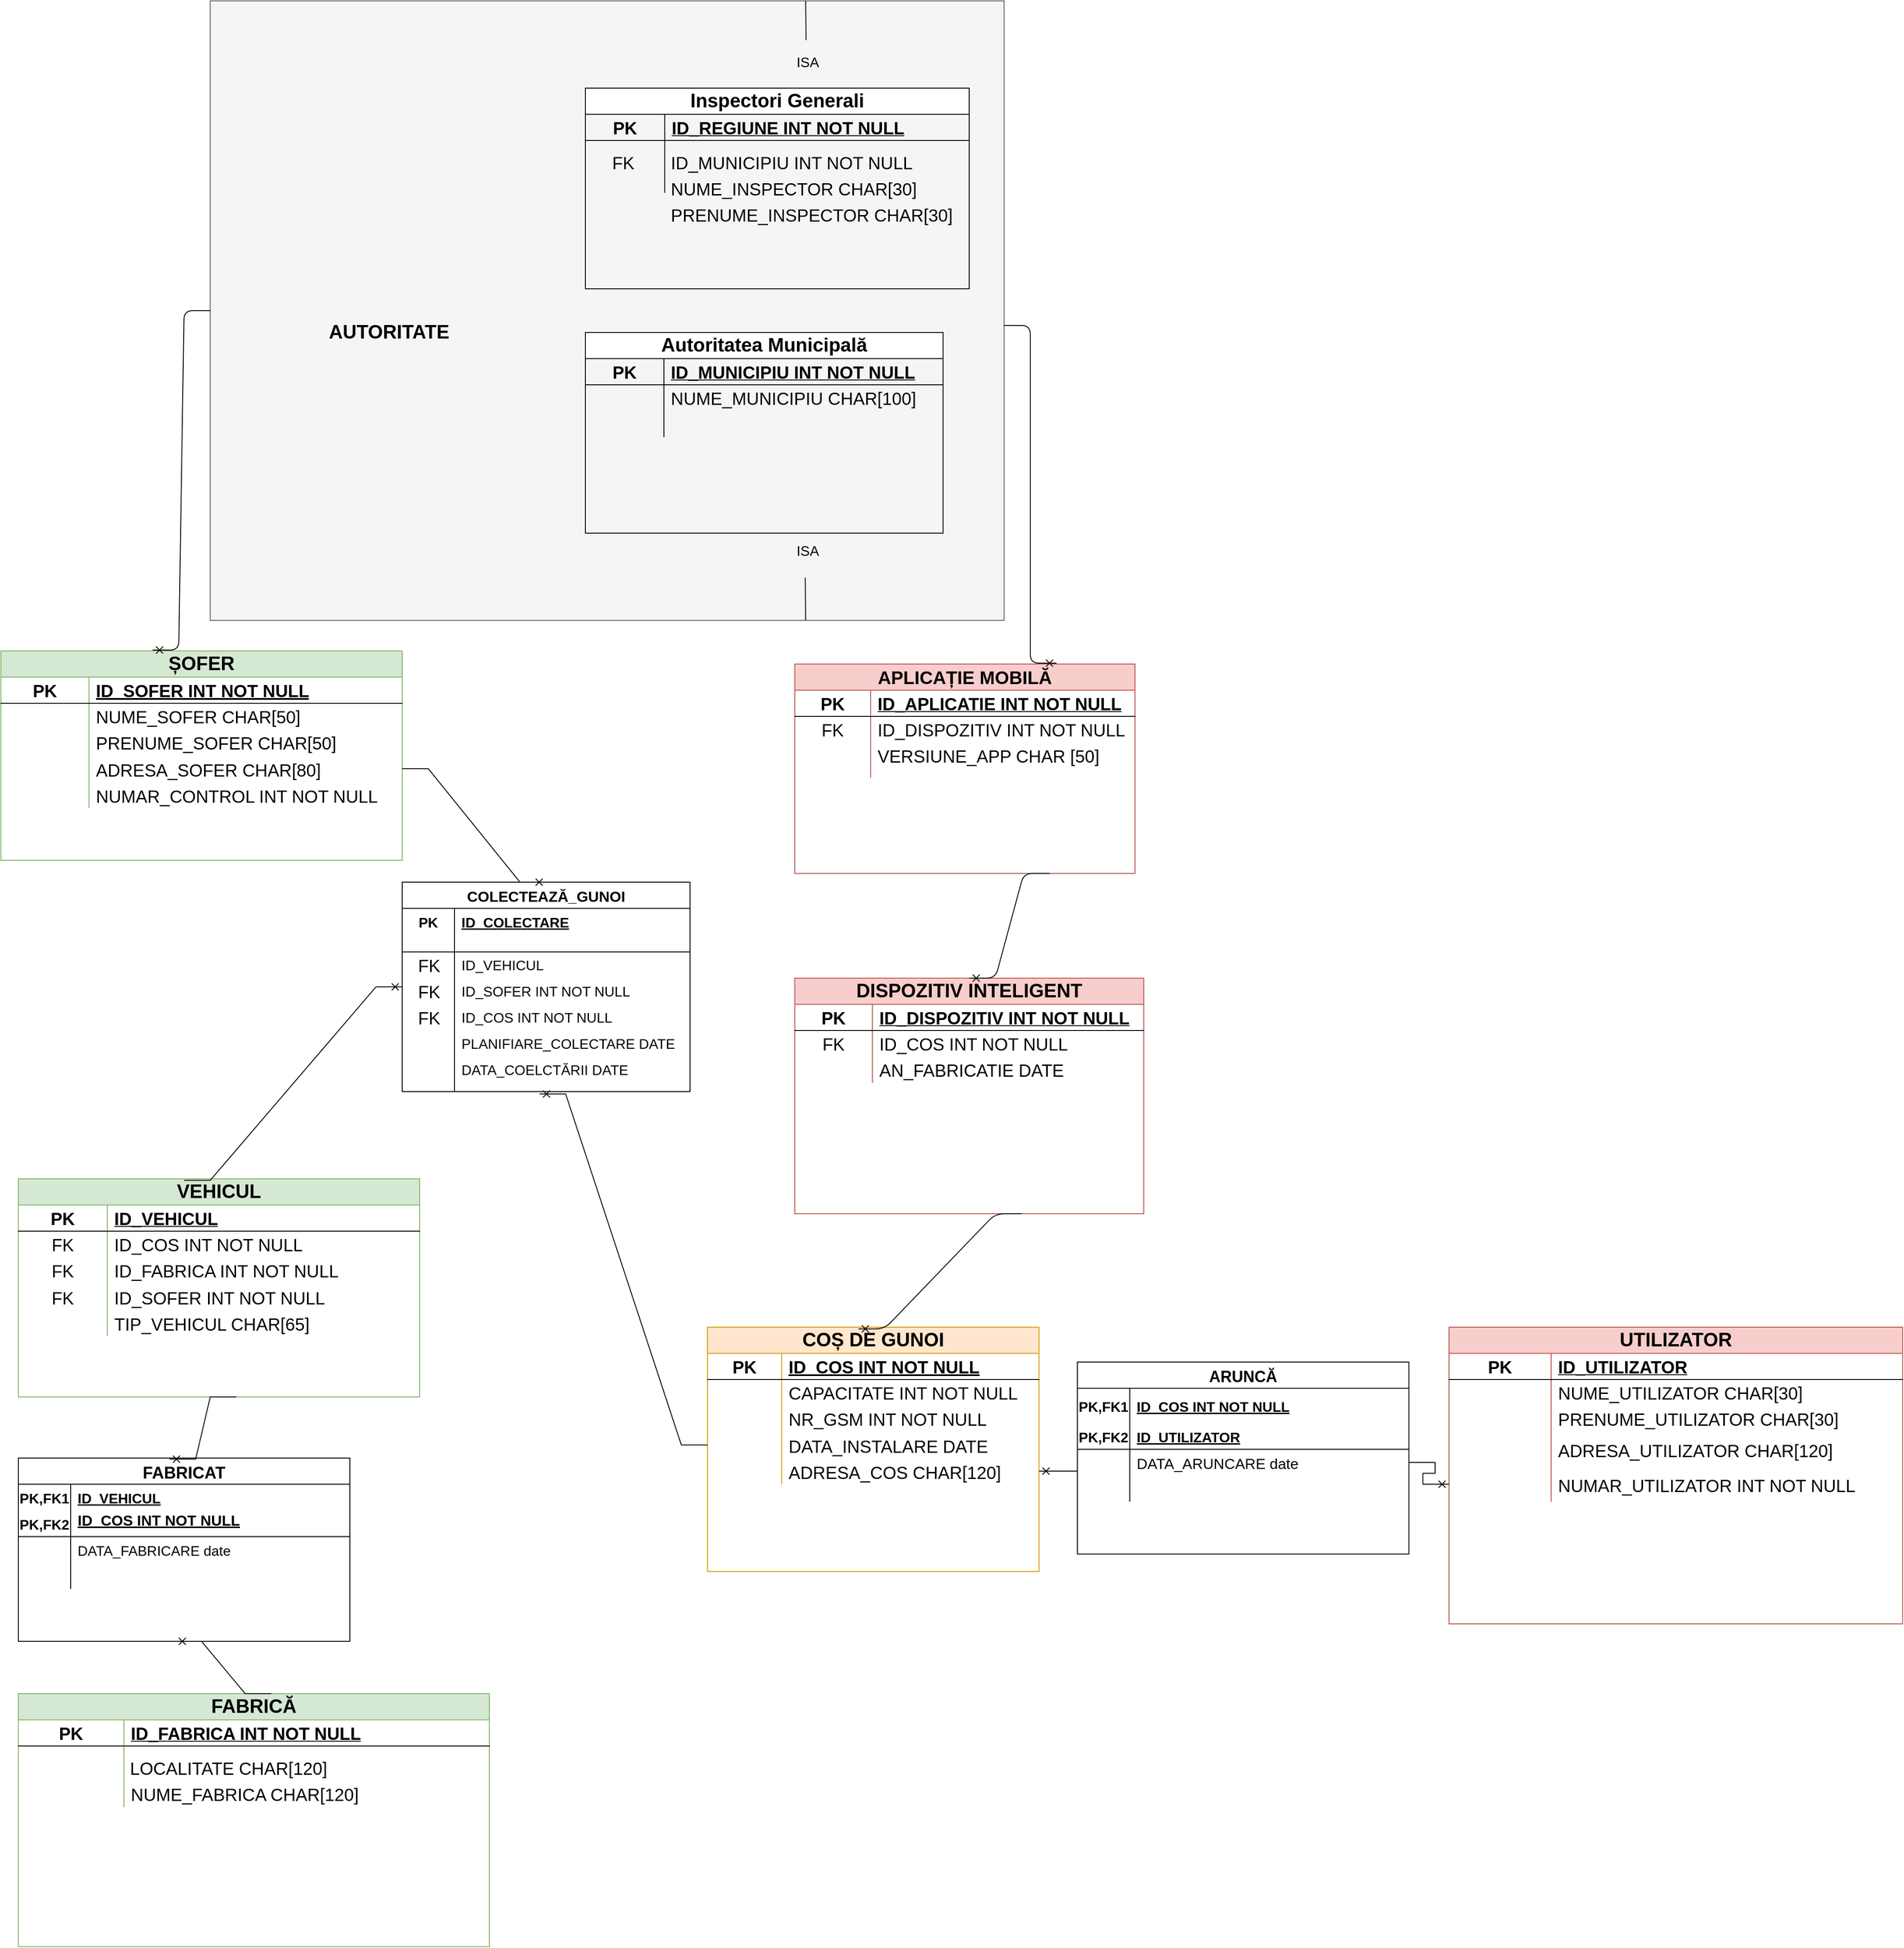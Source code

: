 <mxfile version="14.4.8" type="device"><diagram id="57cd32lfK2ipGU1jNJMj" name="Page-1"><mxGraphModel dx="2031" dy="2743" grid="1" gridSize="10" guides="1" tooltips="1" connect="1" arrows="1" fold="1" page="1" pageScale="1" pageWidth="1169" pageHeight="827" math="0" shadow="0"><root><mxCell id="0"/><mxCell id="1" parent="0"/><mxCell id="pH9x9BaeDjGzu_Fz_sA_-1" value="&lt;font style=&quot;font-size: 22px&quot;&gt;COȘ DE GUNOI&lt;/font&gt;" style="shape=table;html=1;whiteSpace=wrap;startSize=30;container=1;collapsible=0;childLayout=tableLayout;fixedRows=1;rowLines=0;fontStyle=1;align=center;fillColor=#ffe6cc;strokeColor=#d79b00;" parent="1" vertex="1"><mxGeometry x="950" y="-80" width="380" height="280" as="geometry"/></mxCell><mxCell id="pH9x9BaeDjGzu_Fz_sA_-2" value="" style="shape=partialRectangle;html=1;whiteSpace=wrap;collapsible=0;dropTarget=0;pointerEvents=0;fillColor=none;top=0;left=0;bottom=1;right=0;points=[[0,0.5],[1,0.5]];portConstraint=eastwest;" parent="pH9x9BaeDjGzu_Fz_sA_-1" vertex="1"><mxGeometry y="30" width="380" height="30" as="geometry"/></mxCell><mxCell id="pH9x9BaeDjGzu_Fz_sA_-3" value="&lt;font size=&quot;1&quot;&gt;&lt;b style=&quot;font-size: 20px&quot;&gt;PK&lt;/b&gt;&lt;/font&gt;" style="shape=partialRectangle;html=1;whiteSpace=wrap;connectable=0;fillColor=none;top=0;left=0;bottom=0;right=0;overflow=hidden;" parent="pH9x9BaeDjGzu_Fz_sA_-2" vertex="1"><mxGeometry width="85" height="30" as="geometry"/></mxCell><mxCell id="pH9x9BaeDjGzu_Fz_sA_-4" value="&lt;font size=&quot;1&quot;&gt;&lt;b&gt;&lt;u style=&quot;font-size: 20px&quot;&gt;ID_COS INT NOT NULL&lt;/u&gt;&lt;/b&gt;&lt;/font&gt;" style="shape=partialRectangle;html=1;whiteSpace=wrap;connectable=0;fillColor=none;top=0;left=0;bottom=0;right=0;align=left;spacingLeft=6;overflow=hidden;" parent="pH9x9BaeDjGzu_Fz_sA_-2" vertex="1"><mxGeometry x="85" width="295" height="30" as="geometry"/></mxCell><mxCell id="pH9x9BaeDjGzu_Fz_sA_-5" value="" style="shape=partialRectangle;html=1;whiteSpace=wrap;collapsible=0;dropTarget=0;pointerEvents=0;fillColor=none;top=0;left=0;bottom=0;right=0;points=[[0,0.5],[1,0.5]];portConstraint=eastwest;" parent="pH9x9BaeDjGzu_Fz_sA_-1" vertex="1"><mxGeometry y="60" width="380" height="30" as="geometry"/></mxCell><mxCell id="pH9x9BaeDjGzu_Fz_sA_-6" value="" style="shape=partialRectangle;html=1;whiteSpace=wrap;connectable=0;fillColor=none;top=0;left=0;bottom=0;right=0;overflow=hidden;" parent="pH9x9BaeDjGzu_Fz_sA_-5" vertex="1"><mxGeometry width="85" height="30" as="geometry"/></mxCell><mxCell id="pH9x9BaeDjGzu_Fz_sA_-7" value="&lt;font style=&quot;font-size: 20px&quot;&gt;CAPACITATE INT NOT NULL&lt;/font&gt;" style="shape=partialRectangle;html=1;whiteSpace=wrap;connectable=0;fillColor=none;top=0;left=0;bottom=0;right=0;align=left;spacingLeft=6;overflow=hidden;fontSize=16;" parent="pH9x9BaeDjGzu_Fz_sA_-5" vertex="1"><mxGeometry x="85" width="295" height="30" as="geometry"/></mxCell><mxCell id="pH9x9BaeDjGzu_Fz_sA_-8" value="" style="shape=partialRectangle;html=1;whiteSpace=wrap;collapsible=0;dropTarget=0;pointerEvents=0;fillColor=none;top=0;left=0;bottom=0;right=0;points=[[0,0.5],[1,0.5]];portConstraint=eastwest;" parent="pH9x9BaeDjGzu_Fz_sA_-1" vertex="1"><mxGeometry y="90" width="380" height="30" as="geometry"/></mxCell><mxCell id="pH9x9BaeDjGzu_Fz_sA_-9" value="" style="shape=partialRectangle;html=1;whiteSpace=wrap;connectable=0;fillColor=none;top=0;left=0;bottom=0;right=0;overflow=hidden;" parent="pH9x9BaeDjGzu_Fz_sA_-8" vertex="1"><mxGeometry width="85" height="30" as="geometry"/></mxCell><mxCell id="pH9x9BaeDjGzu_Fz_sA_-10" value="&lt;font style=&quot;font-size: 20px&quot;&gt;NR_GSM INT NOT NULL&lt;/font&gt;" style="shape=partialRectangle;html=1;whiteSpace=wrap;connectable=0;fillColor=none;top=0;left=0;bottom=0;right=0;align=left;spacingLeft=6;overflow=hidden;" parent="pH9x9BaeDjGzu_Fz_sA_-8" vertex="1"><mxGeometry x="85" width="295" height="30" as="geometry"/></mxCell><mxCell id="4xKfPtqeUwsYevfExbdD-21" value="" style="shape=partialRectangle;collapsible=0;dropTarget=0;pointerEvents=0;fillColor=none;top=0;left=0;bottom=0;right=0;points=[[0,0.5],[1,0.5]];portConstraint=eastwest;" parent="pH9x9BaeDjGzu_Fz_sA_-1" vertex="1"><mxGeometry y="120" width="380" height="30" as="geometry"/></mxCell><mxCell id="4xKfPtqeUwsYevfExbdD-22" value="" style="shape=partialRectangle;connectable=0;fillColor=none;top=0;left=0;bottom=0;right=0;editable=1;overflow=hidden;" parent="4xKfPtqeUwsYevfExbdD-21" vertex="1"><mxGeometry width="85" height="30" as="geometry"/></mxCell><mxCell id="4xKfPtqeUwsYevfExbdD-23" value="DATA_INSTALARE DATE" style="shape=partialRectangle;connectable=0;fillColor=none;top=0;left=0;bottom=0;right=0;align=left;spacingLeft=6;overflow=hidden;fontSize=20;" parent="4xKfPtqeUwsYevfExbdD-21" vertex="1"><mxGeometry x="85" width="295" height="30" as="geometry"/></mxCell><mxCell id="4xKfPtqeUwsYevfExbdD-25" value="" style="shape=partialRectangle;collapsible=0;dropTarget=0;pointerEvents=0;fillColor=none;top=0;left=0;bottom=0;right=0;points=[[0,0.5],[1,0.5]];portConstraint=eastwest;" parent="pH9x9BaeDjGzu_Fz_sA_-1" vertex="1"><mxGeometry y="150" width="380" height="30" as="geometry"/></mxCell><mxCell id="4xKfPtqeUwsYevfExbdD-26" value="" style="shape=partialRectangle;connectable=0;fillColor=none;top=0;left=0;bottom=0;right=0;editable=1;overflow=hidden;" parent="4xKfPtqeUwsYevfExbdD-25" vertex="1"><mxGeometry width="85" height="30" as="geometry"/></mxCell><mxCell id="4xKfPtqeUwsYevfExbdD-27" value="ADRESA_COS CHAR[120]" style="shape=partialRectangle;connectable=0;fillColor=none;top=0;left=0;bottom=0;right=0;align=left;spacingLeft=6;overflow=hidden;fontSize=20;" parent="4xKfPtqeUwsYevfExbdD-25" vertex="1"><mxGeometry x="85" width="295" height="30" as="geometry"/></mxCell><mxCell id="pH9x9BaeDjGzu_Fz_sA_-11" value="&lt;font style=&quot;font-size: 22px&quot;&gt;UTILIZATOR&lt;/font&gt;" style="shape=table;html=1;whiteSpace=wrap;startSize=30;container=1;collapsible=0;childLayout=tableLayout;fixedRows=1;rowLines=0;fontStyle=1;align=center;fillColor=#f8cecc;strokeColor=#b85450;" parent="1" vertex="1"><mxGeometry x="1800" y="-80" width="520" height="340" as="geometry"/></mxCell><mxCell id="pH9x9BaeDjGzu_Fz_sA_-12" value="" style="shape=partialRectangle;html=1;whiteSpace=wrap;collapsible=0;dropTarget=0;pointerEvents=0;fillColor=none;top=0;left=0;bottom=1;right=0;points=[[0,0.5],[1,0.5]];portConstraint=eastwest;" parent="pH9x9BaeDjGzu_Fz_sA_-11" vertex="1"><mxGeometry y="30" width="520" height="30" as="geometry"/></mxCell><mxCell id="pH9x9BaeDjGzu_Fz_sA_-13" value="&lt;font size=&quot;1&quot;&gt;&lt;b style=&quot;font-size: 20px&quot;&gt;PK&lt;/b&gt;&lt;/font&gt;" style="shape=partialRectangle;html=1;whiteSpace=wrap;connectable=0;fillColor=none;top=0;left=0;bottom=0;right=0;overflow=hidden;" parent="pH9x9BaeDjGzu_Fz_sA_-12" vertex="1"><mxGeometry width="117" height="30" as="geometry"/></mxCell><mxCell id="pH9x9BaeDjGzu_Fz_sA_-14" value="&lt;b&gt;&lt;u&gt;&lt;font style=&quot;font-size: 20px&quot;&gt;ID_UTILIZATOR&lt;/font&gt;&lt;/u&gt;&lt;/b&gt;" style="shape=partialRectangle;html=1;whiteSpace=wrap;connectable=0;fillColor=none;top=0;left=0;bottom=0;right=0;align=left;spacingLeft=6;overflow=hidden;" parent="pH9x9BaeDjGzu_Fz_sA_-12" vertex="1"><mxGeometry x="117" width="403" height="30" as="geometry"/></mxCell><mxCell id="pH9x9BaeDjGzu_Fz_sA_-15" value="" style="shape=partialRectangle;html=1;whiteSpace=wrap;collapsible=0;dropTarget=0;pointerEvents=0;fillColor=none;top=0;left=0;bottom=0;right=0;points=[[0,0.5],[1,0.5]];portConstraint=eastwest;" parent="pH9x9BaeDjGzu_Fz_sA_-11" vertex="1"><mxGeometry y="60" width="520" height="30" as="geometry"/></mxCell><mxCell id="pH9x9BaeDjGzu_Fz_sA_-16" value="" style="shape=partialRectangle;html=1;whiteSpace=wrap;connectable=0;fillColor=none;top=0;left=0;bottom=0;right=0;overflow=hidden;" parent="pH9x9BaeDjGzu_Fz_sA_-15" vertex="1"><mxGeometry width="117" height="30" as="geometry"/></mxCell><mxCell id="pH9x9BaeDjGzu_Fz_sA_-17" value="&lt;font style=&quot;font-size: 20px&quot;&gt;NUME_UTILIZATOR CHAR[30]&lt;/font&gt;" style="shape=partialRectangle;html=1;whiteSpace=wrap;connectable=0;fillColor=none;top=0;left=0;bottom=0;right=0;align=left;spacingLeft=6;overflow=hidden;" parent="pH9x9BaeDjGzu_Fz_sA_-15" vertex="1"><mxGeometry x="117" width="403" height="30" as="geometry"/></mxCell><mxCell id="pH9x9BaeDjGzu_Fz_sA_-18" value="" style="shape=partialRectangle;html=1;whiteSpace=wrap;collapsible=0;dropTarget=0;pointerEvents=0;fillColor=none;top=0;left=0;bottom=0;right=0;points=[[0,0.5],[1,0.5]];portConstraint=eastwest;" parent="pH9x9BaeDjGzu_Fz_sA_-11" vertex="1"><mxGeometry y="90" width="520" height="30" as="geometry"/></mxCell><mxCell id="pH9x9BaeDjGzu_Fz_sA_-19" value="" style="shape=partialRectangle;html=1;whiteSpace=wrap;connectable=0;fillColor=none;top=0;left=0;bottom=0;right=0;overflow=hidden;" parent="pH9x9BaeDjGzu_Fz_sA_-18" vertex="1"><mxGeometry width="117" height="30" as="geometry"/></mxCell><mxCell id="pH9x9BaeDjGzu_Fz_sA_-20" value="&lt;font style=&quot;font-size: 20px&quot;&gt;PRENUME_UTILIZATOR CHAR[30]&lt;/font&gt;" style="shape=partialRectangle;html=1;whiteSpace=wrap;connectable=0;fillColor=none;top=0;left=0;bottom=0;right=0;align=left;spacingLeft=6;overflow=hidden;" parent="pH9x9BaeDjGzu_Fz_sA_-18" vertex="1"><mxGeometry x="117" width="403" height="30" as="geometry"/></mxCell><mxCell id="4xKfPtqeUwsYevfExbdD-28" value="" style="shape=partialRectangle;collapsible=0;dropTarget=0;pointerEvents=0;fillColor=none;top=0;left=0;bottom=0;right=0;points=[[0,0.5],[1,0.5]];portConstraint=eastwest;fontSize=20;" parent="pH9x9BaeDjGzu_Fz_sA_-11" vertex="1"><mxGeometry y="120" width="520" height="40" as="geometry"/></mxCell><mxCell id="4xKfPtqeUwsYevfExbdD-29" value="" style="shape=partialRectangle;connectable=0;fillColor=none;top=0;left=0;bottom=0;right=0;editable=1;overflow=hidden;" parent="4xKfPtqeUwsYevfExbdD-28" vertex="1"><mxGeometry width="117" height="40" as="geometry"/></mxCell><mxCell id="4xKfPtqeUwsYevfExbdD-30" value="ADRESA_UTILIZATOR CHAR[120]" style="shape=partialRectangle;connectable=0;fillColor=none;top=0;left=0;bottom=0;right=0;align=left;spacingLeft=6;overflow=hidden;fontSize=20;" parent="4xKfPtqeUwsYevfExbdD-28" vertex="1"><mxGeometry x="117" width="403" height="40" as="geometry"/></mxCell><mxCell id="4xKfPtqeUwsYevfExbdD-32" value="" style="shape=partialRectangle;collapsible=0;dropTarget=0;pointerEvents=0;fillColor=none;top=0;left=0;bottom=0;right=0;points=[[0,0.5],[1,0.5]];portConstraint=eastwest;" parent="pH9x9BaeDjGzu_Fz_sA_-11" vertex="1"><mxGeometry y="160" width="520" height="40" as="geometry"/></mxCell><mxCell id="4xKfPtqeUwsYevfExbdD-33" value="" style="shape=partialRectangle;connectable=0;fillColor=none;top=0;left=0;bottom=0;right=0;editable=1;overflow=hidden;" parent="4xKfPtqeUwsYevfExbdD-32" vertex="1"><mxGeometry width="117" height="40" as="geometry"/></mxCell><mxCell id="4xKfPtqeUwsYevfExbdD-34" value="NUMAR_UTILIZATOR INT NOT NULL" style="shape=partialRectangle;connectable=0;fillColor=none;top=0;left=0;bottom=0;right=0;align=left;spacingLeft=6;overflow=hidden;fontSize=20;" parent="4xKfPtqeUwsYevfExbdD-32" vertex="1"><mxGeometry x="117" width="403" height="40" as="geometry"/></mxCell><mxCell id="pH9x9BaeDjGzu_Fz_sA_-21" value="&lt;font style=&quot;font-size: 22px&quot;&gt;DISPOZITIV INTELIGENT&lt;/font&gt;" style="shape=table;html=1;whiteSpace=wrap;startSize=30;container=1;collapsible=0;childLayout=tableLayout;fixedRows=1;rowLines=0;fontStyle=1;align=center;fillColor=#f8cecc;strokeColor=#b85450;" parent="1" vertex="1"><mxGeometry x="1050" y="-480" width="400" height="270" as="geometry"/></mxCell><mxCell id="pH9x9BaeDjGzu_Fz_sA_-22" value="" style="shape=partialRectangle;html=1;whiteSpace=wrap;collapsible=0;dropTarget=0;pointerEvents=0;fillColor=none;top=0;left=0;bottom=1;right=0;points=[[0,0.5],[1,0.5]];portConstraint=eastwest;" parent="pH9x9BaeDjGzu_Fz_sA_-21" vertex="1"><mxGeometry y="30" width="400" height="30" as="geometry"/></mxCell><mxCell id="pH9x9BaeDjGzu_Fz_sA_-23" value="&lt;b&gt;&lt;font style=&quot;font-size: 20px&quot;&gt;PK&lt;/font&gt;&lt;/b&gt;" style="shape=partialRectangle;html=1;whiteSpace=wrap;connectable=0;fillColor=none;top=0;left=0;bottom=0;right=0;overflow=hidden;" parent="pH9x9BaeDjGzu_Fz_sA_-22" vertex="1"><mxGeometry width="89" height="30" as="geometry"/></mxCell><mxCell id="pH9x9BaeDjGzu_Fz_sA_-24" value="&lt;b&gt;&lt;u&gt;&lt;font style=&quot;font-size: 20px&quot;&gt;ID_DISPOZITIV INT NOT NULL&lt;/font&gt;&lt;/u&gt;&lt;/b&gt;" style="shape=partialRectangle;html=1;whiteSpace=wrap;connectable=0;fillColor=none;top=0;left=0;bottom=0;right=0;align=left;spacingLeft=6;overflow=hidden;" parent="pH9x9BaeDjGzu_Fz_sA_-22" vertex="1"><mxGeometry x="89" width="311" height="30" as="geometry"/></mxCell><mxCell id="pH9x9BaeDjGzu_Fz_sA_-25" value="" style="shape=partialRectangle;html=1;whiteSpace=wrap;collapsible=0;dropTarget=0;pointerEvents=0;fillColor=none;top=0;left=0;bottom=0;right=0;points=[[0,0.5],[1,0.5]];portConstraint=eastwest;" parent="pH9x9BaeDjGzu_Fz_sA_-21" vertex="1"><mxGeometry y="60" width="400" height="30" as="geometry"/></mxCell><mxCell id="pH9x9BaeDjGzu_Fz_sA_-26" value="&lt;font style=&quot;font-size: 20px&quot;&gt;FK&lt;/font&gt;" style="shape=partialRectangle;html=1;whiteSpace=wrap;connectable=0;fillColor=none;top=0;left=0;bottom=0;right=0;overflow=hidden;" parent="pH9x9BaeDjGzu_Fz_sA_-25" vertex="1"><mxGeometry width="89" height="30" as="geometry"/></mxCell><mxCell id="pH9x9BaeDjGzu_Fz_sA_-27" value="&lt;font style=&quot;font-size: 20px&quot;&gt;ID_COS INT NOT NULL&lt;/font&gt;" style="shape=partialRectangle;html=1;whiteSpace=wrap;connectable=0;fillColor=none;top=0;left=0;bottom=0;right=0;align=left;spacingLeft=6;overflow=hidden;" parent="pH9x9BaeDjGzu_Fz_sA_-25" vertex="1"><mxGeometry x="89" width="311" height="30" as="geometry"/></mxCell><mxCell id="pH9x9BaeDjGzu_Fz_sA_-28" value="" style="shape=partialRectangle;html=1;whiteSpace=wrap;collapsible=0;dropTarget=0;pointerEvents=0;fillColor=none;top=0;left=0;bottom=0;right=0;points=[[0,0.5],[1,0.5]];portConstraint=eastwest;" parent="pH9x9BaeDjGzu_Fz_sA_-21" vertex="1"><mxGeometry y="90" width="400" height="30" as="geometry"/></mxCell><mxCell id="pH9x9BaeDjGzu_Fz_sA_-29" value="" style="shape=partialRectangle;html=1;whiteSpace=wrap;connectable=0;fillColor=none;top=0;left=0;bottom=0;right=0;overflow=hidden;" parent="pH9x9BaeDjGzu_Fz_sA_-28" vertex="1"><mxGeometry width="89" height="30" as="geometry"/></mxCell><mxCell id="pH9x9BaeDjGzu_Fz_sA_-30" value="" style="shape=partialRectangle;html=1;whiteSpace=wrap;connectable=0;fillColor=none;top=0;left=0;bottom=0;right=0;align=left;spacingLeft=6;overflow=hidden;" parent="pH9x9BaeDjGzu_Fz_sA_-28" vertex="1"><mxGeometry x="89" width="311" height="30" as="geometry"/></mxCell><mxCell id="pH9x9BaeDjGzu_Fz_sA_-41" value="&lt;span style=&quot;font-size: 22px&quot;&gt;ȘOFER&lt;/span&gt;" style="shape=table;html=1;whiteSpace=wrap;startSize=30;container=1;collapsible=0;childLayout=tableLayout;fixedRows=1;rowLines=0;fontStyle=1;align=center;fillColor=#d5e8d4;strokeColor=#82b366;" parent="1" vertex="1"><mxGeometry x="140" y="-855" width="460" height="240" as="geometry"/></mxCell><mxCell id="pH9x9BaeDjGzu_Fz_sA_-42" value="" style="shape=partialRectangle;html=1;whiteSpace=wrap;collapsible=0;dropTarget=0;pointerEvents=0;fillColor=none;top=0;left=0;bottom=1;right=0;points=[[0,0.5],[1,0.5]];portConstraint=eastwest;" parent="pH9x9BaeDjGzu_Fz_sA_-41" vertex="1"><mxGeometry y="30" width="460" height="30" as="geometry"/></mxCell><mxCell id="pH9x9BaeDjGzu_Fz_sA_-43" value="&lt;b&gt;&lt;font style=&quot;font-size: 20px&quot;&gt;PK&lt;/font&gt;&lt;/b&gt;" style="shape=partialRectangle;html=1;whiteSpace=wrap;connectable=0;fillColor=none;top=0;left=0;bottom=0;right=0;overflow=hidden;" parent="pH9x9BaeDjGzu_Fz_sA_-42" vertex="1"><mxGeometry width="101" height="30" as="geometry"/></mxCell><mxCell id="pH9x9BaeDjGzu_Fz_sA_-44" value="&lt;span style=&quot;font-size: 20px&quot;&gt;&lt;b&gt;&lt;u&gt;ID_SOFER INT NOT NULL&lt;/u&gt;&lt;/b&gt;&lt;/span&gt;" style="shape=partialRectangle;html=1;whiteSpace=wrap;connectable=0;fillColor=none;top=0;left=0;bottom=0;right=0;align=left;spacingLeft=6;overflow=hidden;" parent="pH9x9BaeDjGzu_Fz_sA_-42" vertex="1"><mxGeometry x="101" width="359" height="30" as="geometry"/></mxCell><mxCell id="pH9x9BaeDjGzu_Fz_sA_-45" value="" style="shape=partialRectangle;html=1;whiteSpace=wrap;collapsible=0;dropTarget=0;pointerEvents=0;fillColor=none;top=0;left=0;bottom=0;right=0;points=[[0,0.5],[1,0.5]];portConstraint=eastwest;" parent="pH9x9BaeDjGzu_Fz_sA_-41" vertex="1"><mxGeometry y="60" width="460" height="30" as="geometry"/></mxCell><mxCell id="pH9x9BaeDjGzu_Fz_sA_-46" value="" style="shape=partialRectangle;html=1;whiteSpace=wrap;connectable=0;fillColor=none;top=0;left=0;bottom=0;right=0;overflow=hidden;" parent="pH9x9BaeDjGzu_Fz_sA_-45" vertex="1"><mxGeometry width="101" height="30" as="geometry"/></mxCell><mxCell id="pH9x9BaeDjGzu_Fz_sA_-47" value="&lt;font style=&quot;font-size: 20px&quot;&gt;NUME_SOFER CHAR[50]&lt;/font&gt;" style="shape=partialRectangle;html=1;whiteSpace=wrap;connectable=0;fillColor=none;top=0;left=0;bottom=0;right=0;align=left;spacingLeft=6;overflow=hidden;" parent="pH9x9BaeDjGzu_Fz_sA_-45" vertex="1"><mxGeometry x="101" width="359" height="30" as="geometry"/></mxCell><mxCell id="pH9x9BaeDjGzu_Fz_sA_-48" value="" style="shape=partialRectangle;html=1;whiteSpace=wrap;collapsible=0;dropTarget=0;pointerEvents=0;fillColor=none;top=0;left=0;bottom=0;right=0;points=[[0,0.5],[1,0.5]];portConstraint=eastwest;" parent="pH9x9BaeDjGzu_Fz_sA_-41" vertex="1"><mxGeometry y="90" width="460" height="30" as="geometry"/></mxCell><mxCell id="pH9x9BaeDjGzu_Fz_sA_-49" value="" style="shape=partialRectangle;html=1;whiteSpace=wrap;connectable=0;fillColor=none;top=0;left=0;bottom=0;right=0;overflow=hidden;" parent="pH9x9BaeDjGzu_Fz_sA_-48" vertex="1"><mxGeometry width="101" height="30" as="geometry"/></mxCell><mxCell id="pH9x9BaeDjGzu_Fz_sA_-50" value="&lt;font style=&quot;font-size: 20px&quot;&gt;PRENUME_SOFER CHAR[50]&lt;/font&gt;" style="shape=partialRectangle;html=1;whiteSpace=wrap;connectable=0;fillColor=none;top=0;left=0;bottom=0;right=0;align=left;spacingLeft=6;overflow=hidden;" parent="pH9x9BaeDjGzu_Fz_sA_-48" vertex="1"><mxGeometry x="101" width="359" height="30" as="geometry"/></mxCell><mxCell id="4xKfPtqeUwsYevfExbdD-3" value="" style="shape=partialRectangle;collapsible=0;dropTarget=0;pointerEvents=0;fillColor=none;top=0;left=0;bottom=0;right=0;points=[[0,0.5],[1,0.5]];portConstraint=eastwest;" parent="pH9x9BaeDjGzu_Fz_sA_-41" vertex="1"><mxGeometry y="120" width="460" height="30" as="geometry"/></mxCell><mxCell id="4xKfPtqeUwsYevfExbdD-4" value="" style="shape=partialRectangle;connectable=0;fillColor=none;top=0;left=0;bottom=0;right=0;editable=1;overflow=hidden;" parent="4xKfPtqeUwsYevfExbdD-3" vertex="1"><mxGeometry width="101" height="30" as="geometry"/></mxCell><mxCell id="4xKfPtqeUwsYevfExbdD-5" value="ADRESA_SOFER CHAR[80]" style="shape=partialRectangle;connectable=0;fillColor=none;top=0;left=0;bottom=0;right=0;align=left;spacingLeft=6;overflow=hidden;fontSize=20;" parent="4xKfPtqeUwsYevfExbdD-3" vertex="1"><mxGeometry x="101" width="359" height="30" as="geometry"/></mxCell><mxCell id="4xKfPtqeUwsYevfExbdD-11" value="" style="shape=partialRectangle;collapsible=0;dropTarget=0;pointerEvents=0;fillColor=none;top=0;left=0;bottom=0;right=0;points=[[0,0.5],[1,0.5]];portConstraint=eastwest;" parent="pH9x9BaeDjGzu_Fz_sA_-41" vertex="1"><mxGeometry y="150" width="460" height="30" as="geometry"/></mxCell><mxCell id="4xKfPtqeUwsYevfExbdD-12" value="" style="shape=partialRectangle;connectable=0;fillColor=none;top=0;left=0;bottom=0;right=0;editable=1;overflow=hidden;" parent="4xKfPtqeUwsYevfExbdD-11" vertex="1"><mxGeometry width="101" height="30" as="geometry"/></mxCell><mxCell id="4xKfPtqeUwsYevfExbdD-13" value="NUMAR_CONTROL INT NOT NULL" style="shape=partialRectangle;connectable=0;fillColor=none;top=0;left=0;bottom=0;right=0;align=left;spacingLeft=6;overflow=hidden;fontSize=20;" parent="4xKfPtqeUwsYevfExbdD-11" vertex="1"><mxGeometry x="101" width="359" height="30" as="geometry"/></mxCell><mxCell id="pH9x9BaeDjGzu_Fz_sA_-81" value="&lt;font style=&quot;font-size: 22px&quot;&gt;FABRICĂ&lt;/font&gt;" style="shape=table;html=1;whiteSpace=wrap;startSize=30;container=1;collapsible=0;childLayout=tableLayout;fixedRows=1;rowLines=0;fontStyle=1;align=center;fillColor=#d5e8d4;strokeColor=#82b366;" parent="1" vertex="1"><mxGeometry x="160" y="340" width="540" height="290" as="geometry"/></mxCell><mxCell id="pH9x9BaeDjGzu_Fz_sA_-82" value="" style="shape=partialRectangle;html=1;whiteSpace=wrap;collapsible=0;dropTarget=0;pointerEvents=0;fillColor=none;top=0;left=0;bottom=1;right=0;points=[[0,0.5],[1,0.5]];portConstraint=eastwest;" parent="pH9x9BaeDjGzu_Fz_sA_-81" vertex="1"><mxGeometry y="30" width="540" height="30" as="geometry"/></mxCell><mxCell id="pH9x9BaeDjGzu_Fz_sA_-83" value="&lt;b&gt;&lt;font style=&quot;font-size: 20px&quot;&gt;PK&lt;/font&gt;&lt;/b&gt;" style="shape=partialRectangle;html=1;whiteSpace=wrap;connectable=0;fillColor=none;top=0;left=0;bottom=0;right=0;overflow=hidden;" parent="pH9x9BaeDjGzu_Fz_sA_-82" vertex="1"><mxGeometry width="121" height="30" as="geometry"/></mxCell><mxCell id="pH9x9BaeDjGzu_Fz_sA_-84" value="&lt;b&gt;&lt;u&gt;&lt;font style=&quot;font-size: 20px&quot;&gt;ID_FABRICA INT NOT NULL&lt;/font&gt;&lt;/u&gt;&lt;/b&gt;" style="shape=partialRectangle;html=1;whiteSpace=wrap;connectable=0;fillColor=none;top=0;left=0;bottom=0;right=0;align=left;spacingLeft=6;overflow=hidden;" parent="pH9x9BaeDjGzu_Fz_sA_-82" vertex="1"><mxGeometry x="121" width="419" height="30" as="geometry"/></mxCell><mxCell id="pH9x9BaeDjGzu_Fz_sA_-88" value="" style="shape=partialRectangle;html=1;whiteSpace=wrap;collapsible=0;dropTarget=0;pointerEvents=0;fillColor=none;top=0;left=0;bottom=0;right=0;points=[[0,0.5],[1,0.5]];portConstraint=eastwest;" parent="pH9x9BaeDjGzu_Fz_sA_-81" vertex="1"><mxGeometry y="60" width="540" height="40" as="geometry"/></mxCell><mxCell id="pH9x9BaeDjGzu_Fz_sA_-89" value="" style="shape=partialRectangle;html=1;whiteSpace=wrap;connectable=0;fillColor=none;top=0;left=0;bottom=0;right=0;overflow=hidden;" parent="pH9x9BaeDjGzu_Fz_sA_-88" vertex="1"><mxGeometry width="121" height="40" as="geometry"/></mxCell><mxCell id="pH9x9BaeDjGzu_Fz_sA_-90" value="" style="shape=partialRectangle;html=1;whiteSpace=wrap;connectable=0;fillColor=none;top=0;left=0;bottom=0;right=0;align=left;spacingLeft=6;overflow=hidden;" parent="pH9x9BaeDjGzu_Fz_sA_-88" vertex="1"><mxGeometry x="121" width="419" height="40" as="geometry"/></mxCell><mxCell id="pH9x9BaeDjGzu_Fz_sA_-85" value="" style="shape=partialRectangle;html=1;whiteSpace=wrap;collapsible=0;dropTarget=0;pointerEvents=0;fillColor=none;top=0;left=0;bottom=0;right=0;points=[[0,0.5],[1,0.5]];portConstraint=eastwest;" parent="pH9x9BaeDjGzu_Fz_sA_-81" vertex="1"><mxGeometry y="100" width="540" height="30" as="geometry"/></mxCell><mxCell id="pH9x9BaeDjGzu_Fz_sA_-86" value="" style="shape=partialRectangle;html=1;whiteSpace=wrap;connectable=0;fillColor=none;top=0;left=0;bottom=0;right=0;overflow=hidden;" parent="pH9x9BaeDjGzu_Fz_sA_-85" vertex="1"><mxGeometry width="121" height="30" as="geometry"/></mxCell><mxCell id="pH9x9BaeDjGzu_Fz_sA_-87" value="&lt;font style=&quot;font-size: 20px&quot;&gt;NUME_FABRICA CHAR[120]&lt;/font&gt;" style="shape=partialRectangle;html=1;whiteSpace=wrap;connectable=0;fillColor=none;top=0;left=0;bottom=0;right=0;align=left;spacingLeft=6;overflow=hidden;" parent="pH9x9BaeDjGzu_Fz_sA_-85" vertex="1"><mxGeometry x="121" width="419" height="30" as="geometry"/></mxCell><mxCell id="pH9x9BaeDjGzu_Fz_sA_-91" value="&lt;font style=&quot;font-size: 22px&quot;&gt;VEHICUL&lt;/font&gt;" style="shape=table;html=1;whiteSpace=wrap;startSize=30;container=1;collapsible=0;childLayout=tableLayout;fixedRows=1;rowLines=0;fontStyle=1;align=center;fillColor=#d5e8d4;strokeColor=#82b366;" parent="1" vertex="1"><mxGeometry x="160" y="-250" width="460" height="250" as="geometry"/></mxCell><mxCell id="pH9x9BaeDjGzu_Fz_sA_-92" value="" style="shape=partialRectangle;html=1;whiteSpace=wrap;collapsible=0;dropTarget=0;pointerEvents=0;fillColor=none;top=0;left=0;bottom=1;right=0;points=[[0,0.5],[1,0.5]];portConstraint=eastwest;" parent="pH9x9BaeDjGzu_Fz_sA_-91" vertex="1"><mxGeometry y="30" width="460" height="30" as="geometry"/></mxCell><mxCell id="pH9x9BaeDjGzu_Fz_sA_-93" value="&lt;b&gt;&lt;font style=&quot;font-size: 20px&quot;&gt;PK&lt;/font&gt;&lt;/b&gt;" style="shape=partialRectangle;html=1;whiteSpace=wrap;connectable=0;fillColor=none;top=0;left=0;bottom=0;right=0;overflow=hidden;" parent="pH9x9BaeDjGzu_Fz_sA_-92" vertex="1"><mxGeometry width="102" height="30" as="geometry"/></mxCell><mxCell id="pH9x9BaeDjGzu_Fz_sA_-94" value="&lt;b&gt;&lt;u&gt;&lt;font style=&quot;font-size: 20px&quot;&gt;ID_VEHICUL&lt;/font&gt;&lt;/u&gt;&lt;/b&gt;" style="shape=partialRectangle;html=1;whiteSpace=wrap;connectable=0;fillColor=none;top=0;left=0;bottom=0;right=0;align=left;spacingLeft=6;overflow=hidden;" parent="pH9x9BaeDjGzu_Fz_sA_-92" vertex="1"><mxGeometry x="102" width="358" height="30" as="geometry"/></mxCell><mxCell id="pH9x9BaeDjGzu_Fz_sA_-95" value="" style="shape=partialRectangle;html=1;whiteSpace=wrap;collapsible=0;dropTarget=0;pointerEvents=0;fillColor=none;top=0;left=0;bottom=0;right=0;points=[[0,0.5],[1,0.5]];portConstraint=eastwest;" parent="pH9x9BaeDjGzu_Fz_sA_-91" vertex="1"><mxGeometry y="60" width="460" height="30" as="geometry"/></mxCell><mxCell id="pH9x9BaeDjGzu_Fz_sA_-96" value="&lt;font style=&quot;font-size: 20px&quot;&gt;FK&lt;/font&gt;" style="shape=partialRectangle;html=1;whiteSpace=wrap;connectable=0;fillColor=none;top=0;left=0;bottom=0;right=0;overflow=hidden;" parent="pH9x9BaeDjGzu_Fz_sA_-95" vertex="1"><mxGeometry width="102" height="30" as="geometry"/></mxCell><mxCell id="pH9x9BaeDjGzu_Fz_sA_-97" value="&lt;font style=&quot;font-size: 20px&quot;&gt;ID_COS INT NOT NULL&lt;/font&gt;" style="shape=partialRectangle;html=1;whiteSpace=wrap;connectable=0;fillColor=none;top=0;left=0;bottom=0;right=0;align=left;spacingLeft=6;overflow=hidden;" parent="pH9x9BaeDjGzu_Fz_sA_-95" vertex="1"><mxGeometry x="102" width="358" height="30" as="geometry"/></mxCell><mxCell id="pH9x9BaeDjGzu_Fz_sA_-98" value="" style="shape=partialRectangle;html=1;whiteSpace=wrap;collapsible=0;dropTarget=0;pointerEvents=0;fillColor=none;top=0;left=0;bottom=0;right=0;points=[[0,0.5],[1,0.5]];portConstraint=eastwest;" parent="pH9x9BaeDjGzu_Fz_sA_-91" vertex="1"><mxGeometry y="90" width="460" height="30" as="geometry"/></mxCell><mxCell id="pH9x9BaeDjGzu_Fz_sA_-99" value="&lt;font style=&quot;font-size: 20px&quot;&gt;FK&lt;/font&gt;" style="shape=partialRectangle;html=1;whiteSpace=wrap;connectable=0;fillColor=none;top=0;left=0;bottom=0;right=0;overflow=hidden;" parent="pH9x9BaeDjGzu_Fz_sA_-98" vertex="1"><mxGeometry width="102" height="30" as="geometry"/></mxCell><mxCell id="pH9x9BaeDjGzu_Fz_sA_-100" value="&lt;font style=&quot;font-size: 20px&quot;&gt;ID_FABRICA INT NOT NULL&lt;/font&gt;" style="shape=partialRectangle;html=1;whiteSpace=wrap;connectable=0;fillColor=none;top=0;left=0;bottom=0;right=0;align=left;spacingLeft=6;overflow=hidden;" parent="pH9x9BaeDjGzu_Fz_sA_-98" vertex="1"><mxGeometry x="102" width="358" height="30" as="geometry"/></mxCell><mxCell id="4xKfPtqeUwsYevfExbdD-36" value="" style="shape=partialRectangle;collapsible=0;dropTarget=0;pointerEvents=0;fillColor=none;top=0;left=0;bottom=0;right=0;points=[[0,0.5],[1,0.5]];portConstraint=eastwest;" parent="pH9x9BaeDjGzu_Fz_sA_-91" vertex="1"><mxGeometry y="120" width="460" height="30" as="geometry"/></mxCell><mxCell id="4xKfPtqeUwsYevfExbdD-37" value="FK" style="shape=partialRectangle;connectable=0;fillColor=none;top=0;left=0;bottom=0;right=0;fontStyle=0;overflow=hidden;fontSize=20;" parent="4xKfPtqeUwsYevfExbdD-36" vertex="1"><mxGeometry width="102" height="30" as="geometry"/></mxCell><mxCell id="4xKfPtqeUwsYevfExbdD-38" value="ID_SOFER INT NOT NULL" style="shape=partialRectangle;connectable=0;fillColor=none;top=0;left=0;bottom=0;right=0;align=left;spacingLeft=6;fontStyle=0;overflow=hidden;fontSize=20;" parent="4xKfPtqeUwsYevfExbdD-36" vertex="1"><mxGeometry x="102" width="358" height="30" as="geometry"/></mxCell><mxCell id="4xKfPtqeUwsYevfExbdD-40" value="" style="shape=partialRectangle;collapsible=0;dropTarget=0;pointerEvents=0;fillColor=none;top=0;left=0;bottom=0;right=0;points=[[0,0.5],[1,0.5]];portConstraint=eastwest;" parent="pH9x9BaeDjGzu_Fz_sA_-91" vertex="1"><mxGeometry y="150" width="460" height="30" as="geometry"/></mxCell><mxCell id="4xKfPtqeUwsYevfExbdD-41" value="" style="shape=partialRectangle;connectable=0;fillColor=none;top=0;left=0;bottom=0;right=0;editable=1;overflow=hidden;" parent="4xKfPtqeUwsYevfExbdD-40" vertex="1"><mxGeometry width="102" height="30" as="geometry"/></mxCell><mxCell id="4xKfPtqeUwsYevfExbdD-42" value="TIP_VEHICUL CHAR[65]" style="shape=partialRectangle;connectable=0;fillColor=none;top=0;left=0;bottom=0;right=0;align=left;spacingLeft=6;overflow=hidden;fontSize=20;" parent="4xKfPtqeUwsYevfExbdD-40" vertex="1"><mxGeometry x="102" width="358" height="30" as="geometry"/></mxCell><mxCell id="pH9x9BaeDjGzu_Fz_sA_-101" value="&lt;font style=&quot;font-size: 21px&quot;&gt;APLICAȚIE MOBILĂ&lt;/font&gt;" style="shape=table;html=1;whiteSpace=wrap;startSize=30;container=1;collapsible=0;childLayout=tableLayout;fixedRows=1;rowLines=0;fontStyle=1;align=center;fillColor=#f8cecc;strokeColor=#b85450;" parent="1" vertex="1"><mxGeometry x="1050" y="-840" width="390" height="240" as="geometry"/></mxCell><mxCell id="pH9x9BaeDjGzu_Fz_sA_-102" value="" style="shape=partialRectangle;html=1;whiteSpace=wrap;collapsible=0;dropTarget=0;pointerEvents=0;fillColor=none;top=0;left=0;bottom=1;right=0;points=[[0,0.5],[1,0.5]];portConstraint=eastwest;" parent="pH9x9BaeDjGzu_Fz_sA_-101" vertex="1"><mxGeometry y="30" width="390" height="30" as="geometry"/></mxCell><mxCell id="pH9x9BaeDjGzu_Fz_sA_-103" value="&lt;b&gt;&lt;font style=&quot;font-size: 20px&quot;&gt;PK&lt;/font&gt;&lt;/b&gt;" style="shape=partialRectangle;html=1;whiteSpace=wrap;connectable=0;fillColor=none;top=0;left=0;bottom=0;right=0;overflow=hidden;" parent="pH9x9BaeDjGzu_Fz_sA_-102" vertex="1"><mxGeometry width="87" height="30" as="geometry"/></mxCell><mxCell id="pH9x9BaeDjGzu_Fz_sA_-104" value="&lt;b&gt;&lt;u&gt;&lt;font style=&quot;font-size: 20px&quot;&gt;ID_APLICATIE INT NOT NULL&lt;/font&gt;&lt;/u&gt;&lt;/b&gt;" style="shape=partialRectangle;html=1;whiteSpace=wrap;connectable=0;fillColor=none;top=0;left=0;bottom=0;right=0;align=left;spacingLeft=6;overflow=hidden;" parent="pH9x9BaeDjGzu_Fz_sA_-102" vertex="1"><mxGeometry x="87" width="303" height="30" as="geometry"/></mxCell><mxCell id="pH9x9BaeDjGzu_Fz_sA_-105" value="" style="shape=partialRectangle;html=1;whiteSpace=wrap;collapsible=0;dropTarget=0;pointerEvents=0;fillColor=none;top=0;left=0;bottom=0;right=0;points=[[0,0.5],[1,0.5]];portConstraint=eastwest;" parent="pH9x9BaeDjGzu_Fz_sA_-101" vertex="1"><mxGeometry y="60" width="390" height="30" as="geometry"/></mxCell><mxCell id="pH9x9BaeDjGzu_Fz_sA_-106" value="&lt;font style=&quot;font-size: 20px&quot;&gt;FK&lt;/font&gt;" style="shape=partialRectangle;html=1;whiteSpace=wrap;connectable=0;fillColor=none;top=0;left=0;bottom=0;right=0;overflow=hidden;" parent="pH9x9BaeDjGzu_Fz_sA_-105" vertex="1"><mxGeometry width="87" height="30" as="geometry"/></mxCell><mxCell id="pH9x9BaeDjGzu_Fz_sA_-107" value="&lt;font style=&quot;font-size: 20px&quot;&gt;ID_DISPOZITIV INT NOT NULL&lt;/font&gt;" style="shape=partialRectangle;html=1;whiteSpace=wrap;connectable=0;fillColor=none;top=0;left=0;bottom=0;right=0;align=left;spacingLeft=6;overflow=hidden;" parent="pH9x9BaeDjGzu_Fz_sA_-105" vertex="1"><mxGeometry x="87" width="303" height="30" as="geometry"/></mxCell><mxCell id="pH9x9BaeDjGzu_Fz_sA_-108" value="" style="shape=partialRectangle;html=1;whiteSpace=wrap;collapsible=0;dropTarget=0;pointerEvents=0;fillColor=none;top=0;left=0;bottom=0;right=0;points=[[0,0.5],[1,0.5]];portConstraint=eastwest;" parent="pH9x9BaeDjGzu_Fz_sA_-101" vertex="1"><mxGeometry y="90" width="390" height="40" as="geometry"/></mxCell><mxCell id="pH9x9BaeDjGzu_Fz_sA_-109" value="" style="shape=partialRectangle;html=1;whiteSpace=wrap;connectable=0;fillColor=none;top=0;left=0;bottom=0;right=0;overflow=hidden;" parent="pH9x9BaeDjGzu_Fz_sA_-108" vertex="1"><mxGeometry width="87" height="40" as="geometry"/></mxCell><mxCell id="pH9x9BaeDjGzu_Fz_sA_-110" value="" style="shape=partialRectangle;html=1;whiteSpace=wrap;connectable=0;fillColor=none;top=0;left=0;bottom=0;right=0;align=left;spacingLeft=6;overflow=hidden;" parent="pH9x9BaeDjGzu_Fz_sA_-108" vertex="1"><mxGeometry x="87" width="303" height="40" as="geometry"/></mxCell><mxCell id="pH9x9BaeDjGzu_Fz_sA_-133" value="" style="rounded=0;whiteSpace=wrap;html=1;fillColor=#f5f5f5;strokeColor=#666666;fontColor=#333333;" parent="1" vertex="1"><mxGeometry x="380" y="-1600" width="910" height="710" as="geometry"/></mxCell><mxCell id="pH9x9BaeDjGzu_Fz_sA_-134" value="&lt;font style=&quot;font-size: 22px&quot;&gt;Inspectori Generali&lt;/font&gt;" style="shape=table;html=1;whiteSpace=wrap;startSize=30;container=1;collapsible=0;childLayout=tableLayout;fixedRows=1;rowLines=0;fontStyle=1;align=center;" parent="1" vertex="1"><mxGeometry x="810" y="-1500" width="440" height="230" as="geometry"/></mxCell><mxCell id="pH9x9BaeDjGzu_Fz_sA_-135" value="" style="shape=partialRectangle;html=1;whiteSpace=wrap;collapsible=0;dropTarget=0;pointerEvents=0;fillColor=none;top=0;left=0;bottom=1;right=0;points=[[0,0.5],[1,0.5]];portConstraint=eastwest;" parent="pH9x9BaeDjGzu_Fz_sA_-134" vertex="1"><mxGeometry y="30" width="440" height="30" as="geometry"/></mxCell><mxCell id="pH9x9BaeDjGzu_Fz_sA_-136" value="&lt;font size=&quot;1&quot;&gt;&lt;b style=&quot;font-size: 20px&quot;&gt;PK&lt;/b&gt;&lt;/font&gt;" style="shape=partialRectangle;html=1;whiteSpace=wrap;connectable=0;fillColor=none;top=0;left=0;bottom=0;right=0;overflow=hidden;" parent="pH9x9BaeDjGzu_Fz_sA_-135" vertex="1"><mxGeometry width="91" height="30" as="geometry"/></mxCell><mxCell id="pH9x9BaeDjGzu_Fz_sA_-137" value="&lt;b&gt;&lt;u&gt;&lt;font style=&quot;font-size: 20px&quot;&gt;ID_REGIUNE INT NOT NULL&lt;/font&gt;&lt;/u&gt;&lt;/b&gt;" style="shape=partialRectangle;html=1;whiteSpace=wrap;connectable=0;fillColor=none;top=0;left=0;bottom=0;right=0;align=left;spacingLeft=6;overflow=hidden;" parent="pH9x9BaeDjGzu_Fz_sA_-135" vertex="1"><mxGeometry x="91" width="349" height="30" as="geometry"/></mxCell><mxCell id="pH9x9BaeDjGzu_Fz_sA_-138" value="" style="shape=partialRectangle;html=1;whiteSpace=wrap;collapsible=0;dropTarget=0;pointerEvents=0;fillColor=none;top=0;left=0;bottom=0;right=0;points=[[0,0.5],[1,0.5]];portConstraint=eastwest;" parent="pH9x9BaeDjGzu_Fz_sA_-134" vertex="1"><mxGeometry y="60" width="440" height="30" as="geometry"/></mxCell><mxCell id="pH9x9BaeDjGzu_Fz_sA_-139" value="" style="shape=partialRectangle;html=1;whiteSpace=wrap;connectable=0;fillColor=none;top=0;left=0;bottom=0;right=0;overflow=hidden;" parent="pH9x9BaeDjGzu_Fz_sA_-138" vertex="1"><mxGeometry width="91" height="30" as="geometry"/></mxCell><mxCell id="pH9x9BaeDjGzu_Fz_sA_-140" value="" style="shape=partialRectangle;html=1;whiteSpace=wrap;connectable=0;fillColor=none;top=0;left=0;bottom=0;right=0;align=left;spacingLeft=6;overflow=hidden;" parent="pH9x9BaeDjGzu_Fz_sA_-138" vertex="1"><mxGeometry x="91" width="349" height="30" as="geometry"/></mxCell><mxCell id="pH9x9BaeDjGzu_Fz_sA_-141" value="" style="shape=partialRectangle;html=1;whiteSpace=wrap;collapsible=0;dropTarget=0;pointerEvents=0;fillColor=none;top=0;left=0;bottom=0;right=0;points=[[0,0.5],[1,0.5]];portConstraint=eastwest;" parent="pH9x9BaeDjGzu_Fz_sA_-134" vertex="1"><mxGeometry y="90" width="440" height="30" as="geometry"/></mxCell><mxCell id="pH9x9BaeDjGzu_Fz_sA_-142" value="" style="shape=partialRectangle;html=1;whiteSpace=wrap;connectable=0;fillColor=none;top=0;left=0;bottom=0;right=0;overflow=hidden;" parent="pH9x9BaeDjGzu_Fz_sA_-141" vertex="1"><mxGeometry width="91" height="30" as="geometry"/></mxCell><mxCell id="pH9x9BaeDjGzu_Fz_sA_-143" value="" style="shape=partialRectangle;html=1;whiteSpace=wrap;connectable=0;fillColor=none;top=0;left=0;bottom=0;right=0;align=left;spacingLeft=6;overflow=hidden;" parent="pH9x9BaeDjGzu_Fz_sA_-141" vertex="1"><mxGeometry x="91" width="349" height="30" as="geometry"/></mxCell><mxCell id="pH9x9BaeDjGzu_Fz_sA_-157" value="&lt;font style=&quot;font-size: 22px&quot;&gt;&lt;font style=&quot;font-size: 22px&quot;&gt;Autoritatea &lt;/font&gt;&lt;font style=&quot;font-size: 22px&quot;&gt;Municipală&lt;/font&gt;&lt;/font&gt;" style="shape=table;html=1;whiteSpace=wrap;startSize=30;container=1;collapsible=0;childLayout=tableLayout;fixedRows=1;rowLines=0;fontStyle=1;align=center;strokeColor=#000000;fillColor=#ffffff;gradientColor=none;" parent="1" vertex="1"><mxGeometry x="810" y="-1220" width="410" height="230" as="geometry"/></mxCell><mxCell id="pH9x9BaeDjGzu_Fz_sA_-158" value="" style="shape=partialRectangle;html=1;whiteSpace=wrap;collapsible=0;dropTarget=0;pointerEvents=0;fillColor=none;top=0;left=0;bottom=1;right=0;points=[[0,0.5],[1,0.5]];portConstraint=eastwest;" parent="pH9x9BaeDjGzu_Fz_sA_-157" vertex="1"><mxGeometry y="30" width="410" height="30" as="geometry"/></mxCell><mxCell id="pH9x9BaeDjGzu_Fz_sA_-159" value="&lt;b&gt;&lt;font style=&quot;font-size: 20px&quot;&gt;PK&lt;/font&gt;&lt;/b&gt;" style="shape=partialRectangle;html=1;whiteSpace=wrap;connectable=0;fillColor=none;top=0;left=0;bottom=0;right=0;overflow=hidden;" parent="pH9x9BaeDjGzu_Fz_sA_-158" vertex="1"><mxGeometry width="90" height="30" as="geometry"/></mxCell><mxCell id="pH9x9BaeDjGzu_Fz_sA_-160" value="&lt;u&gt;&lt;b&gt;&lt;font style=&quot;font-size: 20px&quot;&gt;ID_MUNICIPIU INT NOT NULL&lt;/font&gt;&lt;/b&gt;&lt;/u&gt;" style="shape=partialRectangle;html=1;whiteSpace=wrap;connectable=0;fillColor=none;top=0;left=0;bottom=0;right=0;align=left;spacingLeft=6;overflow=hidden;" parent="pH9x9BaeDjGzu_Fz_sA_-158" vertex="1"><mxGeometry x="90" width="320" height="30" as="geometry"/></mxCell><mxCell id="pH9x9BaeDjGzu_Fz_sA_-161" value="" style="shape=partialRectangle;html=1;whiteSpace=wrap;collapsible=0;dropTarget=0;pointerEvents=0;fillColor=none;top=0;left=0;bottom=0;right=0;points=[[0,0.5],[1,0.5]];portConstraint=eastwest;" parent="pH9x9BaeDjGzu_Fz_sA_-157" vertex="1"><mxGeometry y="60" width="410" height="30" as="geometry"/></mxCell><mxCell id="pH9x9BaeDjGzu_Fz_sA_-162" value="" style="shape=partialRectangle;html=1;whiteSpace=wrap;connectable=0;fillColor=none;top=0;left=0;bottom=0;right=0;overflow=hidden;" parent="pH9x9BaeDjGzu_Fz_sA_-161" vertex="1"><mxGeometry width="90" height="30" as="geometry"/></mxCell><mxCell id="pH9x9BaeDjGzu_Fz_sA_-163" value="&lt;font style=&quot;font-size: 20px&quot;&gt;NUME_MUNICIPIU CHAR[100]&lt;/font&gt;" style="shape=partialRectangle;html=1;whiteSpace=wrap;connectable=0;fillColor=none;top=0;left=0;bottom=0;right=0;align=left;spacingLeft=6;overflow=hidden;" parent="pH9x9BaeDjGzu_Fz_sA_-161" vertex="1"><mxGeometry x="90" width="320" height="30" as="geometry"/></mxCell><mxCell id="pH9x9BaeDjGzu_Fz_sA_-164" value="" style="shape=partialRectangle;html=1;whiteSpace=wrap;collapsible=0;dropTarget=0;pointerEvents=0;fillColor=none;top=0;left=0;bottom=0;right=0;points=[[0,0.5],[1,0.5]];portConstraint=eastwest;" parent="pH9x9BaeDjGzu_Fz_sA_-157" vertex="1"><mxGeometry y="90" width="410" height="30" as="geometry"/></mxCell><mxCell id="pH9x9BaeDjGzu_Fz_sA_-165" value="" style="shape=partialRectangle;html=1;whiteSpace=wrap;connectable=0;fillColor=none;top=0;left=0;bottom=0;right=0;overflow=hidden;" parent="pH9x9BaeDjGzu_Fz_sA_-164" vertex="1"><mxGeometry width="90" height="30" as="geometry"/></mxCell><mxCell id="pH9x9BaeDjGzu_Fz_sA_-166" value="" style="shape=partialRectangle;html=1;whiteSpace=wrap;connectable=0;fillColor=none;top=0;left=0;bottom=0;right=0;align=left;spacingLeft=6;overflow=hidden;" parent="pH9x9BaeDjGzu_Fz_sA_-164" vertex="1"><mxGeometry x="90" width="320" height="30" as="geometry"/></mxCell><mxCell id="pH9x9BaeDjGzu_Fz_sA_-175" value="" style="edgeStyle=entityRelationEdgeStyle;fontSize=12;html=1;endArrow=cross;startArrow=none;entryX=0.378;entryY=-0.004;entryDx=0;entryDy=0;exitX=0;exitY=0.5;exitDx=0;exitDy=0;entryPerimeter=0;startFill=0;endFill=0;" parent="1" source="pH9x9BaeDjGzu_Fz_sA_-133" target="pH9x9BaeDjGzu_Fz_sA_-41" edge="1"><mxGeometry width="100" height="100" relative="1" as="geometry"><mxPoint x="530" y="-880" as="sourcePoint"/><mxPoint x="-300" y="440" as="targetPoint"/></mxGeometry></mxCell><mxCell id="pH9x9BaeDjGzu_Fz_sA_-178" value="" style="edgeStyle=entityRelationEdgeStyle;fontSize=12;html=1;endArrow=none;startArrow=cross;exitX=0.455;exitY=0.007;exitDx=0;exitDy=0;exitPerimeter=0;startFill=0;endFill=0;" parent="1" source="pH9x9BaeDjGzu_Fz_sA_-1" edge="1"><mxGeometry width="100" height="100" relative="1" as="geometry"><mxPoint x="20" y="-440" as="sourcePoint"/><mxPoint x="1310" y="-210" as="targetPoint"/></mxGeometry></mxCell><mxCell id="pH9x9BaeDjGzu_Fz_sA_-182" value="&lt;p&gt;&lt;b&gt;&lt;font style=&quot;font-size: 22px&quot;&gt;AUTORITATE&lt;/font&gt;&lt;/b&gt;&lt;/p&gt;" style="text;html=1;strokeColor=none;fillColor=none;align=center;verticalAlign=middle;whiteSpace=wrap;rounded=0;" parent="1" vertex="1"><mxGeometry x="430" y="-1320" width="310" height="200" as="geometry"/></mxCell><mxCell id="pH9x9BaeDjGzu_Fz_sA_-191" value="" style="endArrow=none;html=1;entryX=0.75;entryY=0;entryDx=0;entryDy=0;" parent="1" target="pH9x9BaeDjGzu_Fz_sA_-133" edge="1"><mxGeometry width="50" height="50" relative="1" as="geometry"><mxPoint x="1063" y="-1555" as="sourcePoint"/><mxPoint x="1120" y="-1470" as="targetPoint"/></mxGeometry></mxCell><mxCell id="pH9x9BaeDjGzu_Fz_sA_-193" value="" style="endArrow=none;html=1;entryX=0.75;entryY=1;entryDx=0;entryDy=0;" parent="1" target="pH9x9BaeDjGzu_Fz_sA_-133" edge="1"><mxGeometry width="50" height="50" relative="1" as="geometry"><mxPoint x="1062" y="-939" as="sourcePoint"/><mxPoint x="1120" y="-1140" as="targetPoint"/></mxGeometry></mxCell><mxCell id="pH9x9BaeDjGzu_Fz_sA_-194" value="ISA" style="text;html=1;strokeColor=none;fillColor=none;align=center;verticalAlign=middle;whiteSpace=wrap;rounded=0;fontSize=16;" parent="1" vertex="1"><mxGeometry x="1040" y="-1540" width="50" height="20" as="geometry"/></mxCell><mxCell id="pH9x9BaeDjGzu_Fz_sA_-196" value="ISA" style="text;html=1;strokeColor=none;fillColor=none;align=center;verticalAlign=middle;whiteSpace=wrap;rounded=0;fontSize=16;" parent="1" vertex="1"><mxGeometry x="1040" y="-980" width="50" height="20" as="geometry"/></mxCell><mxCell id="4xKfPtqeUwsYevfExbdD-16" value="" style="edgeStyle=entityRelationEdgeStyle;fontSize=12;html=1;endArrow=cross;startArrow=none;strokeColor=#000000;exitX=1;exitY=0.524;exitDx=0;exitDy=0;exitPerimeter=0;endFill=0;startFill=0;" parent="1" source="pH9x9BaeDjGzu_Fz_sA_-133" edge="1"><mxGeometry width="100" height="100" relative="1" as="geometry"><mxPoint x="1300" y="-1240" as="sourcePoint"/><mxPoint x="1350" y="-841" as="targetPoint"/></mxGeometry></mxCell><mxCell id="4xKfPtqeUwsYevfExbdD-17" value="" style="edgeStyle=entityRelationEdgeStyle;fontSize=12;html=1;endArrow=cross;startArrow=none;strokeColor=#000000;entryX=0.5;entryY=0;entryDx=0;entryDy=0;exitX=0.75;exitY=1;exitDx=0;exitDy=0;startFill=0;endFill=0;" parent="1" source="pH9x9BaeDjGzu_Fz_sA_-101" target="pH9x9BaeDjGzu_Fz_sA_-21" edge="1"><mxGeometry width="100" height="100" relative="1" as="geometry"><mxPoint x="1390" y="-480" as="sourcePoint"/><mxPoint x="200" y="-530" as="targetPoint"/></mxGeometry></mxCell><mxCell id="lQxY9a_vGVm2bGaJz64X-3" value="&lt;font style=&quot;font-size: 20px&quot;&gt;NUME_INSPECTOR CHAR[30]&lt;/font&gt;" style="shape=partialRectangle;html=1;whiteSpace=wrap;connectable=0;fillColor=none;top=0;left=0;bottom=0;right=0;align=left;spacingLeft=6;overflow=hidden;" parent="1" vertex="1"><mxGeometry x="900" y="-1400" width="403" height="30" as="geometry"/></mxCell><mxCell id="lQxY9a_vGVm2bGaJz64X-4" value="&lt;font style=&quot;font-size: 20px&quot;&gt;PRENUME_INSPECTOR CHAR[30]&lt;/font&gt;" style="shape=partialRectangle;html=1;whiteSpace=wrap;connectable=0;fillColor=none;top=0;left=0;bottom=0;right=0;align=left;spacingLeft=6;overflow=hidden;" parent="1" vertex="1"><mxGeometry x="900" y="-1370" width="340" height="30" as="geometry"/></mxCell><mxCell id="lQxY9a_vGVm2bGaJz64X-6" value="&lt;font style=&quot;font-size: 20px&quot;&gt;FK&lt;/font&gt;" style="shape=partialRectangle;html=1;whiteSpace=wrap;connectable=0;fillColor=none;top=0;left=0;bottom=0;right=0;overflow=hidden;" parent="1" vertex="1"><mxGeometry x="810" y="-1430" width="87" height="30" as="geometry"/></mxCell><mxCell id="lQxY9a_vGVm2bGaJz64X-8" value="&lt;span&gt;&lt;span&gt;&lt;font style=&quot;font-size: 20px&quot;&gt;ID_MUNICIPIU INT NOT NULL&lt;/font&gt;&lt;/span&gt;&lt;/span&gt;" style="shape=partialRectangle;html=1;whiteSpace=wrap;connectable=0;fillColor=none;top=0;left=0;bottom=0;right=0;align=left;spacingLeft=6;overflow=hidden;fontStyle=0" parent="1" vertex="1"><mxGeometry x="900" y="-1430" width="320" height="30" as="geometry"/></mxCell><mxCell id="lQxY9a_vGVm2bGaJz64X-10" value="&lt;font style=&quot;font-size: 20px&quot;&gt;LOCALITATE CHAR[120]&lt;/font&gt;" style="shape=partialRectangle;html=1;whiteSpace=wrap;connectable=0;fillColor=none;top=0;left=0;bottom=0;right=0;align=left;spacingLeft=6;overflow=hidden;" parent="1" vertex="1"><mxGeometry x="280" y="410" width="419" height="30" as="geometry"/></mxCell><mxCell id="lQxY9a_vGVm2bGaJz64X-12" value="&lt;font style=&quot;font-size: 20px&quot;&gt;AN_FABRICATIE DATE&lt;/font&gt;" style="shape=partialRectangle;html=1;whiteSpace=wrap;connectable=0;fillColor=none;top=0;left=0;bottom=0;right=0;align=left;spacingLeft=6;overflow=hidden;" parent="1" vertex="1"><mxGeometry x="1139" y="-390" width="311" height="30" as="geometry"/></mxCell><mxCell id="lQxY9a_vGVm2bGaJz64X-13" value="&lt;span style=&quot;font-size: 20px&quot;&gt;VERSIUNE_APP CHAR [50]&lt;/span&gt;" style="shape=partialRectangle;html=1;whiteSpace=wrap;connectable=0;fillColor=none;top=0;left=0;bottom=0;right=0;align=left;spacingLeft=6;overflow=hidden;" parent="1" vertex="1"><mxGeometry x="1137" y="-750" width="303" height="30" as="geometry"/></mxCell><mxCell id="HKUBTh4LhP0rI04LHmZs-94" style="edgeStyle=entityRelationEdgeStyle;rounded=0;orthogonalLoop=1;jettySize=auto;html=1;exitX=1;exitY=0.5;exitDx=0;exitDy=0;startArrow=none;startFill=0;endArrow=cross;endFill=0;" edge="1" parent="1" source="HKUBTh4LhP0rI04LHmZs-104" target="4xKfPtqeUwsYevfExbdD-32"><mxGeometry relative="1" as="geometry"><mxPoint x="1710" y="85" as="sourcePoint"/><mxPoint x="1801" y="83" as="targetPoint"/></mxGeometry></mxCell><mxCell id="HKUBTh4LhP0rI04LHmZs-96" style="edgeStyle=entityRelationEdgeStyle;rounded=0;orthogonalLoop=1;jettySize=auto;html=1;exitX=1;exitY=0.5;exitDx=0;exitDy=0;startArrow=cross;startFill=0;endArrow=none;endFill=0;" edge="1" parent="1" source="4xKfPtqeUwsYevfExbdD-25"><mxGeometry relative="1" as="geometry"><mxPoint x="1374" y="85" as="targetPoint"/></mxGeometry></mxCell><mxCell id="HKUBTh4LhP0rI04LHmZs-97" value="ARUNCĂ" style="shape=table;startSize=30;container=1;collapsible=1;childLayout=tableLayout;fixedRows=1;rowLines=0;fontStyle=1;align=center;resizeLast=1;fontSize=18;" vertex="1" parent="1"><mxGeometry x="1374" y="-40" width="380" height="220" as="geometry"/></mxCell><mxCell id="HKUBTh4LhP0rI04LHmZs-98" value="" style="shape=partialRectangle;collapsible=0;dropTarget=0;pointerEvents=0;fillColor=none;top=0;left=0;bottom=0;right=0;points=[[0,0.5],[1,0.5]];portConstraint=eastwest;fontSize=16;" vertex="1" parent="HKUBTh4LhP0rI04LHmZs-97"><mxGeometry y="30" width="380" height="40" as="geometry"/></mxCell><mxCell id="HKUBTh4LhP0rI04LHmZs-99" value="PK,FK1" style="shape=partialRectangle;connectable=0;fillColor=none;top=0;left=0;bottom=0;right=0;fontStyle=1;overflow=hidden;fontSize=16;" vertex="1" parent="HKUBTh4LhP0rI04LHmZs-98"><mxGeometry width="60" height="40" as="geometry"/></mxCell><mxCell id="HKUBTh4LhP0rI04LHmZs-100" value="ID_COS INT NOT NULL" style="shape=partialRectangle;connectable=0;fillColor=none;top=0;left=0;bottom=0;right=0;align=left;spacingLeft=6;fontStyle=5;overflow=hidden;fontSize=16;" vertex="1" parent="HKUBTh4LhP0rI04LHmZs-98"><mxGeometry x="60" width="320" height="40" as="geometry"/></mxCell><mxCell id="HKUBTh4LhP0rI04LHmZs-101" value="" style="shape=partialRectangle;collapsible=0;dropTarget=0;pointerEvents=0;fillColor=none;top=0;left=0;bottom=1;right=0;points=[[0,0.5],[1,0.5]];portConstraint=eastwest;" vertex="1" parent="HKUBTh4LhP0rI04LHmZs-97"><mxGeometry y="70" width="380" height="30" as="geometry"/></mxCell><mxCell id="HKUBTh4LhP0rI04LHmZs-102" value="PK,FK2" style="shape=partialRectangle;connectable=0;fillColor=none;top=0;left=0;bottom=0;right=0;fontStyle=1;overflow=hidden;fontSize=16;" vertex="1" parent="HKUBTh4LhP0rI04LHmZs-101"><mxGeometry width="60" height="30" as="geometry"/></mxCell><mxCell id="HKUBTh4LhP0rI04LHmZs-103" value="&#10;&#10;&lt;b style=&quot;color: rgb(0, 0, 0); font-family: helvetica; font-size: 12px; font-style: normal; letter-spacing: normal; text-align: left; text-indent: 0px; text-transform: none; word-spacing: 0px; background-color: rgb(248, 249, 250);&quot;&gt;&lt;u&gt;&lt;font style=&quot;font-size: 20px&quot;&gt;ID_UTILIZATOR&lt;/font&gt;&lt;/u&gt;&lt;/b&gt;&#10;&#10;" style="shape=partialRectangle;connectable=0;fillColor=none;top=0;left=0;bottom=0;right=0;align=left;spacingLeft=6;fontStyle=5;overflow=hidden;" vertex="1" parent="HKUBTh4LhP0rI04LHmZs-101"><mxGeometry x="60" width="320" height="30" as="geometry"/></mxCell><mxCell id="HKUBTh4LhP0rI04LHmZs-104" value="" style="shape=partialRectangle;collapsible=0;dropTarget=0;pointerEvents=0;fillColor=none;top=0;left=0;bottom=0;right=0;points=[[0,0.5],[1,0.5]];portConstraint=eastwest;" vertex="1" parent="HKUBTh4LhP0rI04LHmZs-97"><mxGeometry y="100" width="380" height="30" as="geometry"/></mxCell><mxCell id="HKUBTh4LhP0rI04LHmZs-105" value="" style="shape=partialRectangle;connectable=0;fillColor=none;top=0;left=0;bottom=0;right=0;editable=1;overflow=hidden;" vertex="1" parent="HKUBTh4LhP0rI04LHmZs-104"><mxGeometry width="60" height="30" as="geometry"/></mxCell><mxCell id="HKUBTh4LhP0rI04LHmZs-106" value="" style="shape=partialRectangle;connectable=0;fillColor=none;top=0;left=0;bottom=0;right=0;align=left;spacingLeft=6;overflow=hidden;" vertex="1" parent="HKUBTh4LhP0rI04LHmZs-104"><mxGeometry x="60" width="320" height="30" as="geometry"/></mxCell><mxCell id="HKUBTh4LhP0rI04LHmZs-107" value="" style="shape=partialRectangle;collapsible=0;dropTarget=0;pointerEvents=0;fillColor=none;top=0;left=0;bottom=0;right=0;points=[[0,0.5],[1,0.5]];portConstraint=eastwest;" vertex="1" parent="HKUBTh4LhP0rI04LHmZs-97"><mxGeometry y="130" width="380" height="30" as="geometry"/></mxCell><mxCell id="HKUBTh4LhP0rI04LHmZs-108" value="" style="shape=partialRectangle;connectable=0;fillColor=none;top=0;left=0;bottom=0;right=0;editable=1;overflow=hidden;" vertex="1" parent="HKUBTh4LhP0rI04LHmZs-107"><mxGeometry width="60" height="30" as="geometry"/></mxCell><mxCell id="HKUBTh4LhP0rI04LHmZs-109" value="" style="shape=partialRectangle;connectable=0;fillColor=none;top=0;left=0;bottom=0;right=0;align=left;spacingLeft=6;overflow=hidden;" vertex="1" parent="HKUBTh4LhP0rI04LHmZs-107"><mxGeometry x="60" width="320" height="30" as="geometry"/></mxCell><mxCell id="HKUBTh4LhP0rI04LHmZs-111" value="ID_UTILIZATOR" style="shape=partialRectangle;connectable=0;fillColor=none;top=0;left=0;bottom=0;right=0;align=left;spacingLeft=6;fontStyle=5;overflow=hidden;fontSize=16;" vertex="1" parent="1"><mxGeometry x="1434" y="30" width="320" height="30" as="geometry"/></mxCell><mxCell id="HKUBTh4LhP0rI04LHmZs-113" value="FABRICAT" style="shape=table;startSize=30;container=1;collapsible=1;childLayout=tableLayout;fixedRows=1;rowLines=0;fontStyle=1;align=center;resizeLast=1;fontSize=19;" vertex="1" parent="1"><mxGeometry x="160" y="70" width="380" height="210" as="geometry"/></mxCell><mxCell id="HKUBTh4LhP0rI04LHmZs-114" value="" style="shape=partialRectangle;collapsible=0;dropTarget=0;pointerEvents=0;fillColor=none;top=0;left=0;bottom=0;right=0;points=[[0,0.5],[1,0.5]];portConstraint=eastwest;fontSize=16;" vertex="1" parent="HKUBTh4LhP0rI04LHmZs-113"><mxGeometry y="30" width="380" height="30" as="geometry"/></mxCell><mxCell id="HKUBTh4LhP0rI04LHmZs-115" value="PK,FK1" style="shape=partialRectangle;connectable=0;fillColor=none;top=0;left=0;bottom=0;right=0;fontStyle=1;overflow=hidden;fontSize=16;" vertex="1" parent="HKUBTh4LhP0rI04LHmZs-114"><mxGeometry width="60" height="30" as="geometry"/></mxCell><mxCell id="HKUBTh4LhP0rI04LHmZs-116" value="ID_VEHICUL" style="shape=partialRectangle;connectable=0;fillColor=none;top=0;left=0;bottom=0;right=0;align=left;spacingLeft=6;fontStyle=5;overflow=hidden;fontSize=16;" vertex="1" parent="HKUBTh4LhP0rI04LHmZs-114"><mxGeometry x="60" width="320" height="30" as="geometry"/></mxCell><mxCell id="HKUBTh4LhP0rI04LHmZs-117" value="" style="shape=partialRectangle;collapsible=0;dropTarget=0;pointerEvents=0;fillColor=none;top=0;left=0;bottom=1;right=0;points=[[0,0.5],[1,0.5]];portConstraint=eastwest;" vertex="1" parent="HKUBTh4LhP0rI04LHmZs-113"><mxGeometry y="60" width="380" height="30" as="geometry"/></mxCell><mxCell id="HKUBTh4LhP0rI04LHmZs-118" value="PK,FK2" style="shape=partialRectangle;connectable=0;fillColor=none;top=0;left=0;bottom=0;right=0;fontStyle=1;overflow=hidden;fontSize=16;" vertex="1" parent="HKUBTh4LhP0rI04LHmZs-117"><mxGeometry width="60" height="30" as="geometry"/></mxCell><mxCell id="HKUBTh4LhP0rI04LHmZs-119" value="&#10;&#10;&lt;b style=&quot;color: rgb(0, 0, 0); font-family: helvetica; font-size: 12px; font-style: normal; letter-spacing: normal; text-align: left; text-indent: 0px; text-transform: none; word-spacing: 0px; background-color: rgb(248, 249, 250);&quot;&gt;&lt;u&gt;&lt;font style=&quot;font-size: 20px&quot;&gt;ID_UTILIZATOR&lt;/font&gt;&lt;/u&gt;&lt;/b&gt;&#10;&#10;" style="shape=partialRectangle;connectable=0;fillColor=none;top=0;left=0;bottom=0;right=0;align=left;spacingLeft=6;fontStyle=5;overflow=hidden;" vertex="1" parent="HKUBTh4LhP0rI04LHmZs-117"><mxGeometry x="60" width="320" height="30" as="geometry"/></mxCell><mxCell id="HKUBTh4LhP0rI04LHmZs-120" value="" style="shape=partialRectangle;collapsible=0;dropTarget=0;pointerEvents=0;fillColor=none;top=0;left=0;bottom=0;right=0;points=[[0,0.5],[1,0.5]];portConstraint=eastwest;" vertex="1" parent="HKUBTh4LhP0rI04LHmZs-113"><mxGeometry y="90" width="380" height="30" as="geometry"/></mxCell><mxCell id="HKUBTh4LhP0rI04LHmZs-121" value="" style="shape=partialRectangle;connectable=0;fillColor=none;top=0;left=0;bottom=0;right=0;editable=1;overflow=hidden;" vertex="1" parent="HKUBTh4LhP0rI04LHmZs-120"><mxGeometry width="60" height="30" as="geometry"/></mxCell><mxCell id="HKUBTh4LhP0rI04LHmZs-122" value="&#10;&#10;&lt;span style=&quot;color: rgb(0, 0, 0); font-family: helvetica; font-size: 12px; font-style: normal; font-weight: 400; letter-spacing: normal; text-align: left; text-indent: 0px; text-transform: none; word-spacing: 0px; background-color: rgb(248, 249, 250); display: inline; float: none;&quot;&gt;DATA_COLECATRE date&lt;/span&gt;&#10;&#10;" style="shape=partialRectangle;connectable=0;fillColor=none;top=0;left=0;bottom=0;right=0;align=left;spacingLeft=6;overflow=hidden;" vertex="1" parent="HKUBTh4LhP0rI04LHmZs-120"><mxGeometry x="60" width="320" height="30" as="geometry"/></mxCell><mxCell id="HKUBTh4LhP0rI04LHmZs-123" value="" style="shape=partialRectangle;collapsible=0;dropTarget=0;pointerEvents=0;fillColor=none;top=0;left=0;bottom=0;right=0;points=[[0,0.5],[1,0.5]];portConstraint=eastwest;" vertex="1" parent="HKUBTh4LhP0rI04LHmZs-113"><mxGeometry y="120" width="380" height="30" as="geometry"/></mxCell><mxCell id="HKUBTh4LhP0rI04LHmZs-124" value="" style="shape=partialRectangle;connectable=0;fillColor=none;top=0;left=0;bottom=0;right=0;editable=1;overflow=hidden;" vertex="1" parent="HKUBTh4LhP0rI04LHmZs-123"><mxGeometry width="60" height="30" as="geometry"/></mxCell><mxCell id="HKUBTh4LhP0rI04LHmZs-125" value="" style="shape=partialRectangle;connectable=0;fillColor=none;top=0;left=0;bottom=0;right=0;align=left;spacingLeft=6;overflow=hidden;" vertex="1" parent="HKUBTh4LhP0rI04LHmZs-123"><mxGeometry x="60" width="320" height="30" as="geometry"/></mxCell><mxCell id="HKUBTh4LhP0rI04LHmZs-126" value="ID_COS INT NOT NULL" style="shape=partialRectangle;connectable=0;fillColor=none;top=0;left=0;bottom=0;right=0;align=left;spacingLeft=6;fontStyle=5;overflow=hidden;fontSize=17;" vertex="1" parent="1"><mxGeometry x="220" y="125" width="320" height="30" as="geometry"/></mxCell><mxCell id="HKUBTh4LhP0rI04LHmZs-128" style="edgeStyle=entityRelationEdgeStyle;rounded=0;orthogonalLoop=1;jettySize=auto;html=1;exitX=0.456;exitY=0.006;exitDx=0;exitDy=0;startArrow=cross;startFill=0;endArrow=none;endFill=0;exitPerimeter=0;" edge="1" parent="1" source="HKUBTh4LhP0rI04LHmZs-113"><mxGeometry relative="1" as="geometry"><mxPoint x="330" y="50" as="sourcePoint"/><mxPoint x="410" as="targetPoint"/></mxGeometry></mxCell><mxCell id="HKUBTh4LhP0rI04LHmZs-129" style="edgeStyle=entityRelationEdgeStyle;rounded=0;orthogonalLoop=1;jettySize=auto;html=1;startArrow=cross;startFill=0;endArrow=none;endFill=0;entryX=0.537;entryY=0;entryDx=0;entryDy=0;entryPerimeter=0;" edge="1" parent="1" target="pH9x9BaeDjGzu_Fz_sA_-81"><mxGeometry relative="1" as="geometry"><mxPoint x="340" y="280" as="sourcePoint"/><mxPoint x="410" y="290" as="targetPoint"/></mxGeometry></mxCell><mxCell id="HKUBTh4LhP0rI04LHmZs-130" value="COLECTEAZĂ_GUNOI" style="shape=table;startSize=30;container=1;collapsible=1;childLayout=tableLayout;fixedRows=1;rowLines=0;fontStyle=1;align=center;resizeLast=1;fontSize=17;" vertex="1" parent="1"><mxGeometry x="600" y="-590" width="330" height="240" as="geometry"/></mxCell><mxCell id="HKUBTh4LhP0rI04LHmZs-131" value="" style="shape=partialRectangle;collapsible=0;dropTarget=0;pointerEvents=0;fillColor=none;top=0;left=0;bottom=0;right=0;points=[[0,0.5],[1,0.5]];portConstraint=eastwest;" vertex="1" parent="HKUBTh4LhP0rI04LHmZs-130"><mxGeometry y="30" width="330" height="30" as="geometry"/></mxCell><mxCell id="HKUBTh4LhP0rI04LHmZs-132" value="PK" style="shape=partialRectangle;connectable=0;fillColor=none;top=0;left=0;bottom=0;right=0;fontStyle=1;overflow=hidden;fontSize=16;" vertex="1" parent="HKUBTh4LhP0rI04LHmZs-131"><mxGeometry width="60.0" height="30" as="geometry"/></mxCell><mxCell id="HKUBTh4LhP0rI04LHmZs-133" value="ID_COLECTARE" style="shape=partialRectangle;connectable=0;fillColor=none;top=0;left=0;bottom=0;right=0;align=left;spacingLeft=6;fontStyle=5;overflow=hidden;fontSize=16;" vertex="1" parent="HKUBTh4LhP0rI04LHmZs-131"><mxGeometry x="60.0" width="270" height="30" as="geometry"/></mxCell><mxCell id="HKUBTh4LhP0rI04LHmZs-134" value="" style="shape=partialRectangle;collapsible=0;dropTarget=0;pointerEvents=0;fillColor=none;top=0;left=0;bottom=1;right=0;points=[[0,0.5],[1,0.5]];portConstraint=eastwest;" vertex="1" parent="HKUBTh4LhP0rI04LHmZs-130"><mxGeometry y="60" width="330" height="20" as="geometry"/></mxCell><mxCell id="HKUBTh4LhP0rI04LHmZs-135" value="" style="shape=partialRectangle;connectable=0;fillColor=none;top=0;left=0;bottom=0;right=0;fontStyle=1;overflow=hidden;fontSize=16;" vertex="1" parent="HKUBTh4LhP0rI04LHmZs-134"><mxGeometry width="60.0" height="20" as="geometry"/></mxCell><mxCell id="HKUBTh4LhP0rI04LHmZs-136" value="" style="shape=partialRectangle;connectable=0;fillColor=none;top=0;left=0;bottom=0;right=0;align=left;spacingLeft=6;fontStyle=5;overflow=hidden;" vertex="1" parent="HKUBTh4LhP0rI04LHmZs-134"><mxGeometry x="60.0" width="270" height="20" as="geometry"/></mxCell><mxCell id="HKUBTh4LhP0rI04LHmZs-140" value="" style="shape=partialRectangle;collapsible=0;dropTarget=0;pointerEvents=0;fillColor=none;top=0;left=0;bottom=0;right=0;points=[[0,0.5],[1,0.5]];portConstraint=eastwest;" vertex="1" parent="HKUBTh4LhP0rI04LHmZs-130"><mxGeometry y="80" width="330" height="30" as="geometry"/></mxCell><mxCell id="HKUBTh4LhP0rI04LHmZs-141" value="" style="shape=partialRectangle;connectable=0;fillColor=none;top=0;left=0;bottom=0;right=0;editable=1;overflow=hidden;" vertex="1" parent="HKUBTh4LhP0rI04LHmZs-140"><mxGeometry width="60.0" height="30" as="geometry"/></mxCell><mxCell id="HKUBTh4LhP0rI04LHmZs-142" value="" style="shape=partialRectangle;connectable=0;fillColor=none;top=0;left=0;bottom=0;right=0;align=left;spacingLeft=6;overflow=hidden;" vertex="1" parent="HKUBTh4LhP0rI04LHmZs-140"><mxGeometry x="60.0" width="270" height="30" as="geometry"/></mxCell><mxCell id="HKUBTh4LhP0rI04LHmZs-137" value="" style="shape=partialRectangle;collapsible=0;dropTarget=0;pointerEvents=0;fillColor=none;top=0;left=0;bottom=0;right=0;points=[[0,0.5],[1,0.5]];portConstraint=eastwest;" vertex="1" parent="HKUBTh4LhP0rI04LHmZs-130"><mxGeometry y="110" width="330" height="130" as="geometry"/></mxCell><mxCell id="HKUBTh4LhP0rI04LHmZs-138" value="" style="shape=partialRectangle;connectable=0;fillColor=none;top=0;left=0;bottom=0;right=0;editable=1;overflow=hidden;" vertex="1" parent="HKUBTh4LhP0rI04LHmZs-137"><mxGeometry width="60.0" height="130" as="geometry"/></mxCell><mxCell id="HKUBTh4LhP0rI04LHmZs-139" value="" style="shape=partialRectangle;connectable=0;fillColor=none;top=0;left=0;bottom=0;right=0;align=left;spacingLeft=6;overflow=hidden;fontSize=17;" vertex="1" parent="HKUBTh4LhP0rI04LHmZs-137"><mxGeometry x="60.0" width="270" height="130" as="geometry"/></mxCell><mxCell id="HKUBTh4LhP0rI04LHmZs-143" style="edgeStyle=entityRelationEdgeStyle;rounded=0;orthogonalLoop=1;jettySize=auto;html=1;exitX=0.5;exitY=0;exitDx=0;exitDy=0;startArrow=cross;startFill=0;endArrow=none;endFill=0;entryX=1;entryY=0.5;entryDx=0;entryDy=0;" edge="1" parent="1" source="HKUBTh4LhP0rI04LHmZs-130" target="4xKfPtqeUwsYevfExbdD-3"><mxGeometry relative="1" as="geometry"><mxPoint x="730" y="-570" as="sourcePoint"/><mxPoint x="830" y="-650" as="targetPoint"/></mxGeometry></mxCell><mxCell id="HKUBTh4LhP0rI04LHmZs-144" style="edgeStyle=entityRelationEdgeStyle;rounded=0;orthogonalLoop=1;jettySize=auto;html=1;startArrow=cross;startFill=0;endArrow=none;endFill=0;entryX=0;entryY=0.5;entryDx=0;entryDy=0;exitX=0.477;exitY=1.021;exitDx=0;exitDy=0;exitPerimeter=0;" edge="1" parent="1" source="HKUBTh4LhP0rI04LHmZs-137" target="4xKfPtqeUwsYevfExbdD-21"><mxGeometry relative="1" as="geometry"><mxPoint x="738" y="-370" as="sourcePoint"/><mxPoint x="990" y="-280" as="targetPoint"/></mxGeometry></mxCell><mxCell id="HKUBTh4LhP0rI04LHmZs-146" style="edgeStyle=entityRelationEdgeStyle;rounded=0;orthogonalLoop=1;jettySize=auto;html=1;startArrow=cross;startFill=0;endArrow=none;endFill=0;entryX=0.413;entryY=0.007;entryDx=0;entryDy=0;entryPerimeter=0;" edge="1" parent="1" source="HKUBTh4LhP0rI04LHmZs-130" target="pH9x9BaeDjGzu_Fz_sA_-91"><mxGeometry relative="1" as="geometry"><mxPoint x="540" y="-430" as="sourcePoint"/><mxPoint x="730" as="targetPoint"/></mxGeometry></mxCell><mxCell id="HKUBTh4LhP0rI04LHmZs-153" value="DATA_FABRICARE date" style="shape=partialRectangle;connectable=0;fillColor=none;top=0;left=0;bottom=0;right=0;align=left;spacingLeft=6;overflow=hidden;fontSize=16;" vertex="1" parent="1"><mxGeometry x="220" y="160" width="270" height="30" as="geometry"/></mxCell><mxCell id="HKUBTh4LhP0rI04LHmZs-154" value="DATA_ARUNCARE date" style="shape=partialRectangle;connectable=0;fillColor=none;top=0;left=0;bottom=0;right=0;align=left;spacingLeft=6;overflow=hidden;fontSize=17;" vertex="1" parent="1"><mxGeometry x="1434" y="60" width="270" height="30" as="geometry"/></mxCell><mxCell id="HKUBTh4LhP0rI04LHmZs-155" value="&lt;span style=&quot;font-size: 16px&quot;&gt;ID_VEHICUL&lt;/span&gt;" style="shape=partialRectangle;html=1;whiteSpace=wrap;connectable=0;fillColor=none;top=0;left=0;bottom=0;right=0;align=left;spacingLeft=6;overflow=hidden;" vertex="1" parent="1"><mxGeometry x="660" y="-510" width="311" height="30" as="geometry"/></mxCell><mxCell id="HKUBTh4LhP0rI04LHmZs-156" value="&lt;span style=&quot;font-size: 16px;&quot;&gt;ID_SOFER INT NOT NULL&lt;/span&gt;" style="shape=partialRectangle;html=1;whiteSpace=wrap;connectable=0;fillColor=none;top=0;left=0;bottom=0;right=0;align=left;spacingLeft=6;overflow=hidden;fontStyle=0" vertex="1" parent="1"><mxGeometry x="660" y="-480" width="311" height="30" as="geometry"/></mxCell><mxCell id="HKUBTh4LhP0rI04LHmZs-157" value="&lt;span style=&quot;font-size: 16px;&quot;&gt;ID_COS INT NOT NULL&lt;/span&gt;" style="shape=partialRectangle;html=1;whiteSpace=wrap;connectable=0;fillColor=none;top=0;left=0;bottom=0;right=0;align=left;spacingLeft=6;overflow=hidden;fontStyle=0" vertex="1" parent="1"><mxGeometry x="660" y="-450" width="311" height="30" as="geometry"/></mxCell><mxCell id="HKUBTh4LhP0rI04LHmZs-158" value="&lt;span style=&quot;font-size: 16px;&quot;&gt;PLANIFIARE_COLECTARE DATE&lt;/span&gt;" style="shape=partialRectangle;html=1;whiteSpace=wrap;connectable=0;fillColor=none;top=0;left=0;bottom=0;right=0;align=left;spacingLeft=6;overflow=hidden;fontSize=16;" vertex="1" parent="1"><mxGeometry x="660" y="-420" width="311" height="30" as="geometry"/></mxCell><mxCell id="HKUBTh4LhP0rI04LHmZs-160" value="&lt;font style=&quot;font-size: 20px&quot;&gt;FK&lt;/font&gt;" style="shape=partialRectangle;html=1;whiteSpace=wrap;connectable=0;fillColor=none;top=0;left=0;bottom=0;right=0;overflow=hidden;" vertex="1" parent="1"><mxGeometry x="580" y="-510" width="102" height="30" as="geometry"/></mxCell><mxCell id="HKUBTh4LhP0rI04LHmZs-161" value="&lt;font style=&quot;font-size: 20px&quot;&gt;FK&lt;/font&gt;" style="shape=partialRectangle;html=1;whiteSpace=wrap;connectable=0;fillColor=none;top=0;left=0;bottom=0;right=0;overflow=hidden;" vertex="1" parent="1"><mxGeometry x="580" y="-480" width="102" height="30" as="geometry"/></mxCell><mxCell id="HKUBTh4LhP0rI04LHmZs-162" value="&lt;font style=&quot;font-size: 20px&quot;&gt;FK&lt;/font&gt;" style="shape=partialRectangle;html=1;whiteSpace=wrap;connectable=0;fillColor=none;top=0;left=0;bottom=0;right=0;overflow=hidden;" vertex="1" parent="1"><mxGeometry x="580" y="-450" width="102" height="30" as="geometry"/></mxCell><mxCell id="HKUBTh4LhP0rI04LHmZs-163" value="&lt;span style=&quot;font-size: 16px&quot;&gt;DATA_COELCTĂRII DATE&lt;/span&gt;" style="shape=partialRectangle;html=1;whiteSpace=wrap;connectable=0;fillColor=none;top=0;left=0;bottom=0;right=0;align=left;spacingLeft=6;overflow=hidden;fontSize=16;" vertex="1" parent="1"><mxGeometry x="660" y="-390" width="311" height="30" as="geometry"/></mxCell></root></mxGraphModel></diagram></mxfile>